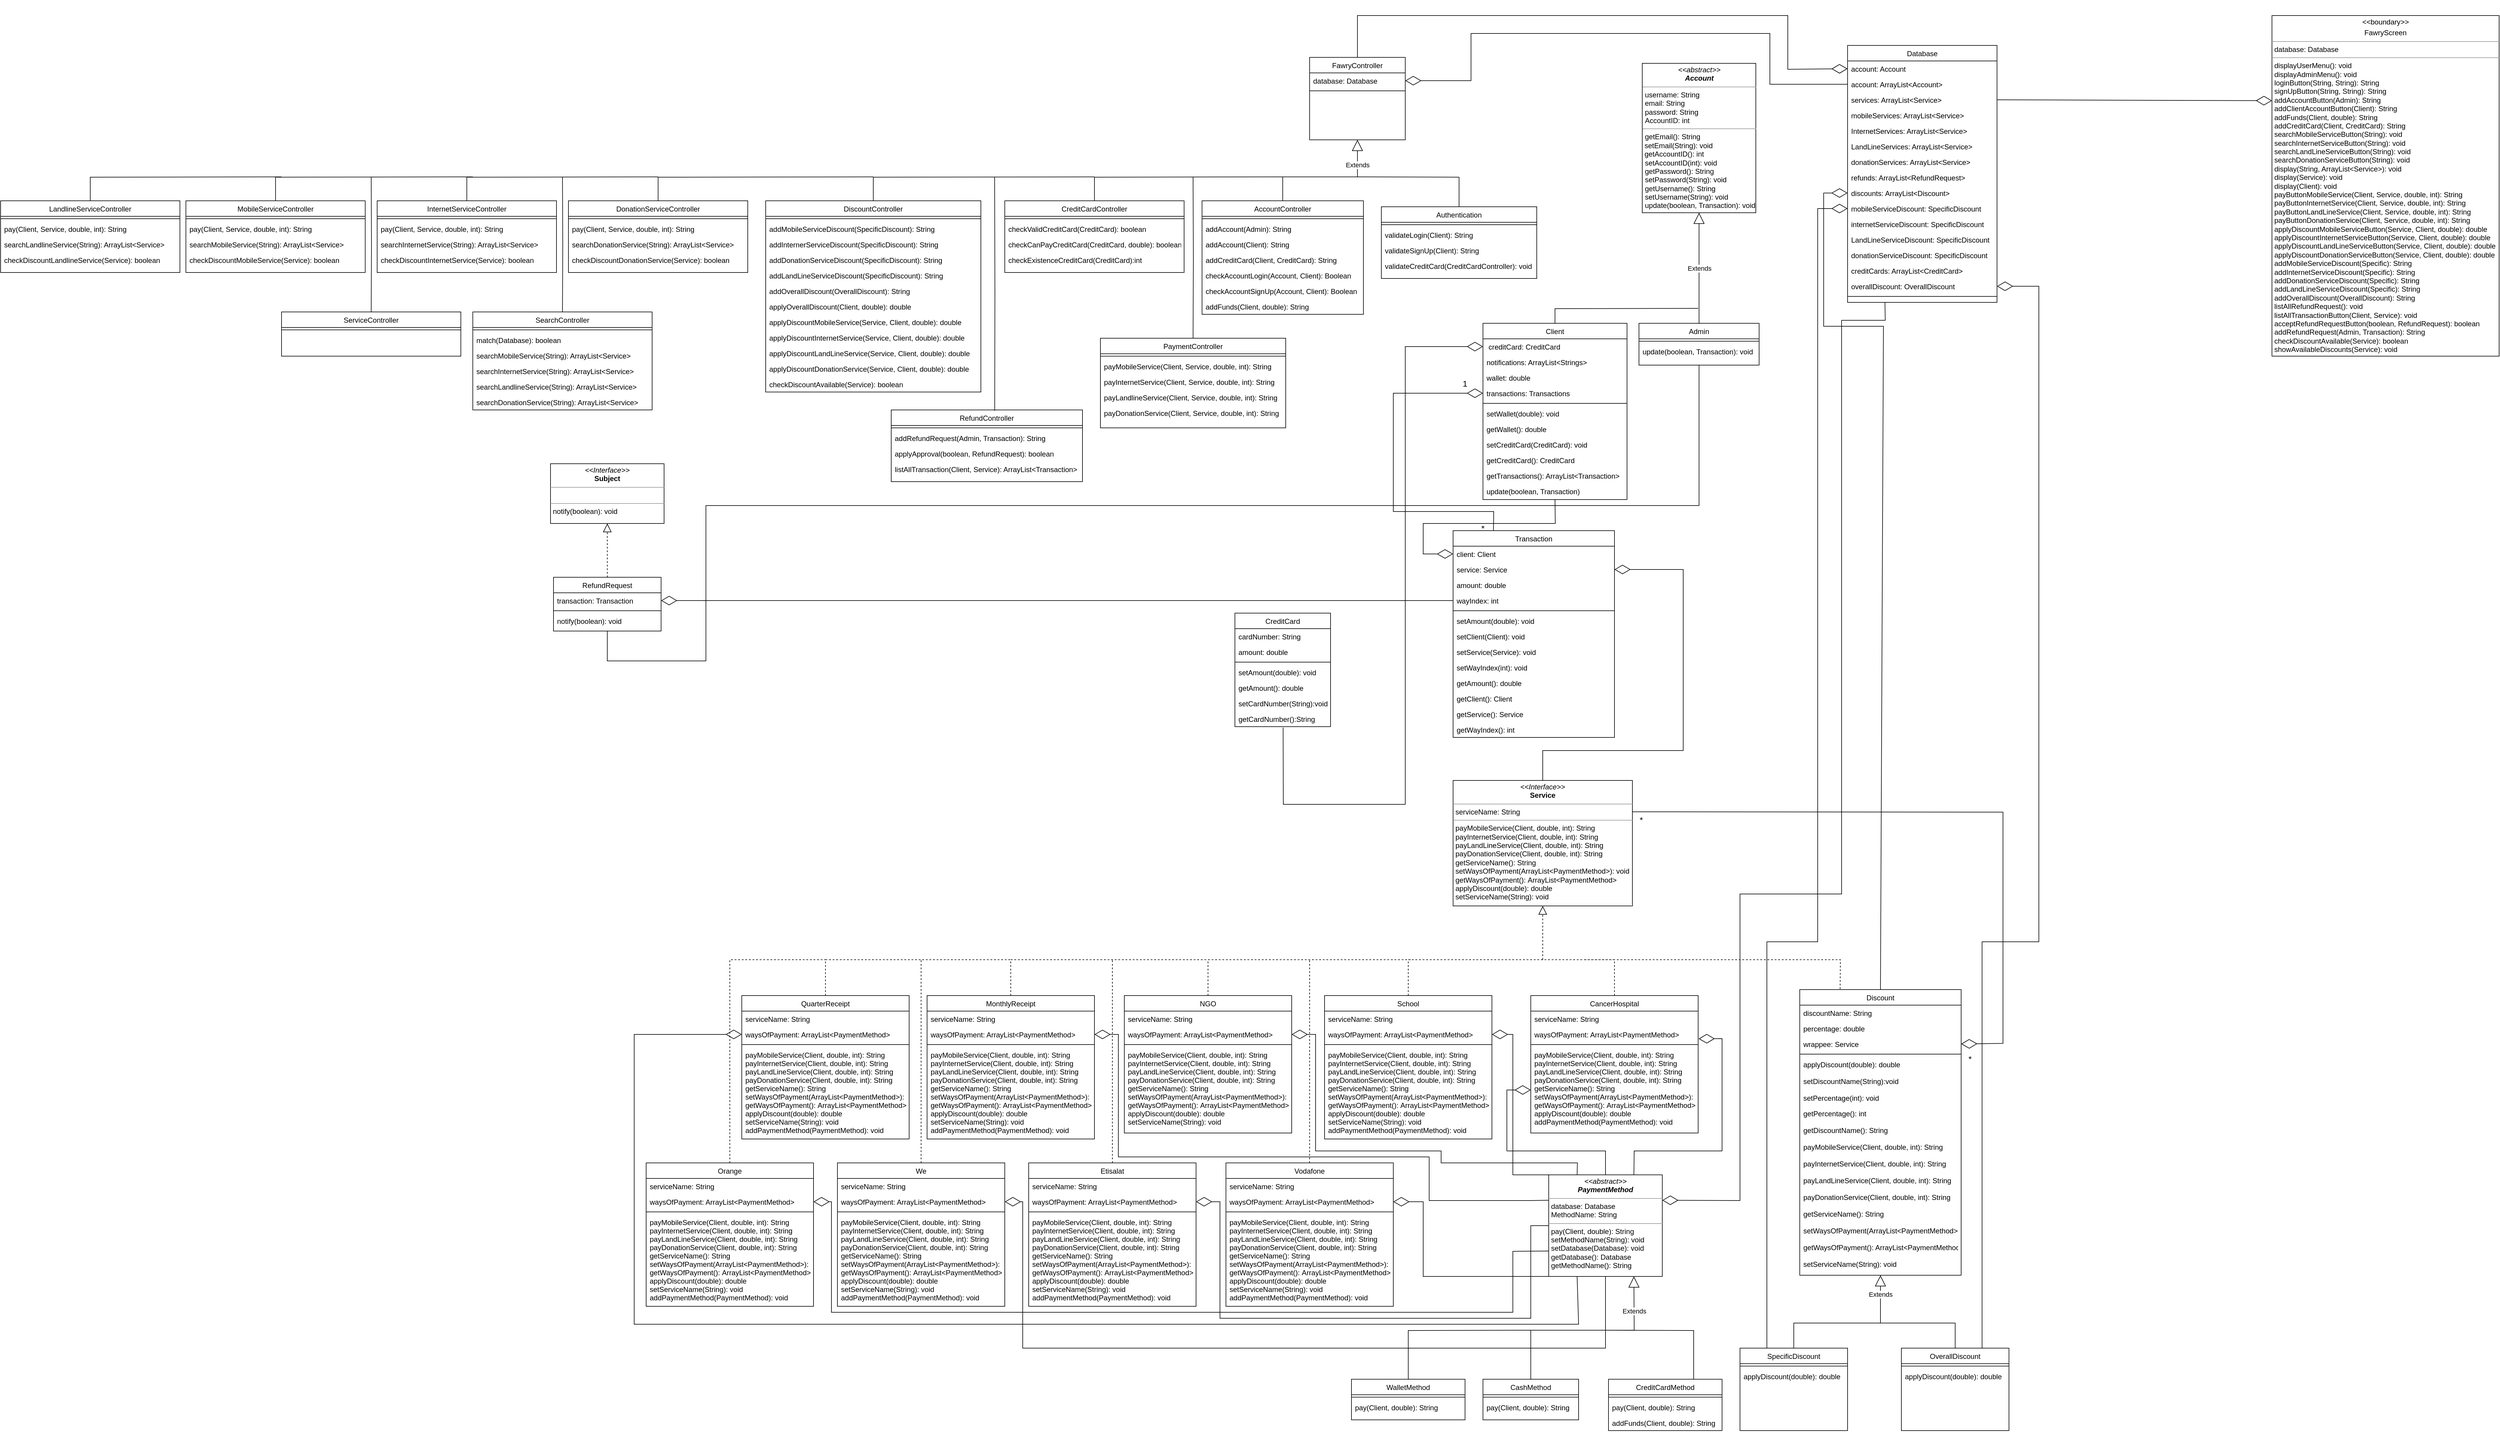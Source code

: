 <mxfile version="20.2.3" type="device"><diagram id="C5RBs43oDa-KdzZeNtuy" name="Page-1"><mxGraphModel dx="3808" dy="910" grid="1" gridSize="10" guides="1" tooltips="1" connect="1" arrows="1" fold="1" page="1" pageScale="1" pageWidth="2339" pageHeight="3300" math="0" shadow="0"><root><mxCell id="WIyWlLk6GJQsqaUBKTNV-0"/><mxCell id="WIyWlLk6GJQsqaUBKTNV-1" parent="WIyWlLk6GJQsqaUBKTNV-0"/><mxCell id="zkfFHV4jXpPFQw0GAbJ--0" value="FawryController" style="swimlane;fontStyle=0;align=center;verticalAlign=top;childLayout=stackLayout;horizontal=1;startSize=26;horizontalStack=0;resizeParent=1;resizeLast=0;collapsible=1;marginBottom=0;rounded=0;shadow=0;strokeWidth=1;" parent="WIyWlLk6GJQsqaUBKTNV-1" vertex="1"><mxGeometry x="220" y="120" width="160" height="138" as="geometry"><mxRectangle x="230" y="140" width="160" height="26" as="alternateBounds"/></mxGeometry></mxCell><mxCell id="zkfFHV4jXpPFQw0GAbJ--1" value="database: Database" style="text;align=left;verticalAlign=top;spacingLeft=4;spacingRight=4;overflow=hidden;rotatable=0;points=[[0,0.5],[1,0.5]];portConstraint=eastwest;" parent="zkfFHV4jXpPFQw0GAbJ--0" vertex="1"><mxGeometry y="26" width="160" height="26" as="geometry"/></mxCell><mxCell id="zkfFHV4jXpPFQw0GAbJ--4" value="" style="line;html=1;strokeWidth=1;align=left;verticalAlign=middle;spacingTop=-1;spacingLeft=3;spacingRight=3;rotatable=0;labelPosition=right;points=[];portConstraint=eastwest;" parent="zkfFHV4jXpPFQw0GAbJ--0" vertex="1"><mxGeometry y="52" width="160" height="8" as="geometry"/></mxCell><mxCell id="zkfFHV4jXpPFQw0GAbJ--6" value="AccountController" style="swimlane;fontStyle=0;align=center;verticalAlign=top;childLayout=stackLayout;horizontal=1;startSize=26;horizontalStack=0;resizeParent=1;resizeLast=0;collapsible=1;marginBottom=0;rounded=0;shadow=0;strokeWidth=1;" parent="WIyWlLk6GJQsqaUBKTNV-1" vertex="1"><mxGeometry x="40" y="360" width="270" height="190" as="geometry"><mxRectangle x="130" y="380" width="160" height="26" as="alternateBounds"/></mxGeometry></mxCell><mxCell id="zkfFHV4jXpPFQw0GAbJ--9" value="" style="line;html=1;strokeWidth=1;align=left;verticalAlign=middle;spacingTop=-1;spacingLeft=3;spacingRight=3;rotatable=0;labelPosition=right;points=[];portConstraint=eastwest;" parent="zkfFHV4jXpPFQw0GAbJ--6" vertex="1"><mxGeometry y="26" width="270" height="8" as="geometry"/></mxCell><mxCell id="zkfFHV4jXpPFQw0GAbJ--11" value="addAccount(Admin): String" style="text;align=left;verticalAlign=top;spacingLeft=4;spacingRight=4;overflow=hidden;rotatable=0;points=[[0,0.5],[1,0.5]];portConstraint=eastwest;" parent="zkfFHV4jXpPFQw0GAbJ--6" vertex="1"><mxGeometry y="34" width="270" height="26" as="geometry"/></mxCell><mxCell id="xrkCW8mG8pKafs1WU5_x-6" value="addAccount(Client): String" style="text;align=left;verticalAlign=top;spacingLeft=4;spacingRight=4;overflow=hidden;rotatable=0;points=[[0,0.5],[1,0.5]];portConstraint=eastwest;" parent="zkfFHV4jXpPFQw0GAbJ--6" vertex="1"><mxGeometry y="60" width="270" height="26" as="geometry"/></mxCell><mxCell id="xrkCW8mG8pKafs1WU5_x-8" value="addCreditCard(Client, CreditCard): String" style="text;align=left;verticalAlign=top;spacingLeft=4;spacingRight=4;overflow=hidden;rotatable=0;points=[[0,0.5],[1,0.5]];portConstraint=eastwest;" parent="zkfFHV4jXpPFQw0GAbJ--6" vertex="1"><mxGeometry y="86" width="270" height="26" as="geometry"/></mxCell><mxCell id="xrkCW8mG8pKafs1WU5_x-10" value="checkAccountLogin(Account, Client): Boolean" style="text;align=left;verticalAlign=top;spacingLeft=4;spacingRight=4;overflow=hidden;rotatable=0;points=[[0,0.5],[1,0.5]];portConstraint=eastwest;" parent="zkfFHV4jXpPFQw0GAbJ--6" vertex="1"><mxGeometry y="112" width="270" height="26" as="geometry"/></mxCell><mxCell id="xrkCW8mG8pKafs1WU5_x-12" value="checkAccountSignUp(Account, Client): Boolean" style="text;align=left;verticalAlign=top;spacingLeft=4;spacingRight=4;overflow=hidden;rotatable=0;points=[[0,0.5],[1,0.5]];portConstraint=eastwest;" parent="zkfFHV4jXpPFQw0GAbJ--6" vertex="1"><mxGeometry y="138" width="270" height="26" as="geometry"/></mxCell><mxCell id="xrkCW8mG8pKafs1WU5_x-11" value="addFunds(Client, double): String" style="text;align=left;verticalAlign=top;spacingLeft=4;spacingRight=4;overflow=hidden;rotatable=0;points=[[0,0.5],[1,0.5]];portConstraint=eastwest;" parent="zkfFHV4jXpPFQw0GAbJ--6" vertex="1"><mxGeometry y="164" width="270" height="26" as="geometry"/></mxCell><mxCell id="xrkCW8mG8pKafs1WU5_x-13" value="Admin" style="swimlane;fontStyle=0;align=center;verticalAlign=top;childLayout=stackLayout;horizontal=1;startSize=26;horizontalStack=0;resizeParent=1;resizeLast=0;collapsible=1;marginBottom=0;rounded=0;shadow=0;strokeWidth=1;" parent="WIyWlLk6GJQsqaUBKTNV-1" vertex="1"><mxGeometry x="771" y="565" width="201" height="70" as="geometry"><mxRectangle x="340" y="380" width="170" height="26" as="alternateBounds"/></mxGeometry></mxCell><mxCell id="xrkCW8mG8pKafs1WU5_x-15" value="" style="line;html=1;strokeWidth=1;align=left;verticalAlign=middle;spacingTop=-1;spacingLeft=3;spacingRight=3;rotatable=0;labelPosition=right;points=[];portConstraint=eastwest;" parent="xrkCW8mG8pKafs1WU5_x-13" vertex="1"><mxGeometry y="26" width="201" height="8" as="geometry"/></mxCell><mxCell id="xrkCW8mG8pKafs1WU5_x-19" value="update(boolean, Transaction): void" style="text;align=left;verticalAlign=top;spacingLeft=4;spacingRight=4;overflow=hidden;rotatable=0;points=[[0,0.5],[1,0.5]];portConstraint=eastwest;" parent="xrkCW8mG8pKafs1WU5_x-13" vertex="1"><mxGeometry y="34" width="201" height="26" as="geometry"/></mxCell><mxCell id="xrkCW8mG8pKafs1WU5_x-16" value="Extends" style="endArrow=block;endSize=16;endFill=0;html=1;rounded=0;exitX=0.5;exitY=0;exitDx=0;exitDy=0;entryX=0.5;entryY=1;entryDx=0;entryDy=0;" parent="WIyWlLk6GJQsqaUBKTNV-1" source="xrkCW8mG8pKafs1WU5_x-13" target="lPEiQpbUpMNYOkoB88Yz-199" edge="1"><mxGeometry width="160" relative="1" as="geometry"><mxPoint x="592" y="370" as="sourcePoint"/><mxPoint x="752" y="370" as="targetPoint"/></mxGeometry></mxCell><mxCell id="xrkCW8mG8pKafs1WU5_x-17" value="Extends" style="endArrow=block;endSize=16;endFill=0;html=1;rounded=0;entryX=0.5;entryY=1;entryDx=0;entryDy=0;exitX=0.5;exitY=0;exitDx=0;exitDy=0;" parent="WIyWlLk6GJQsqaUBKTNV-1" source="zkfFHV4jXpPFQw0GAbJ--6" target="zkfFHV4jXpPFQw0GAbJ--0" edge="1"><mxGeometry x="0.63" width="160" relative="1" as="geometry"><mxPoint x="330" y="390" as="sourcePoint"/><mxPoint x="490" y="390" as="targetPoint"/><Array as="points"><mxPoint x="175" y="320"/><mxPoint x="300" y="320"/></Array><mxPoint as="offset"/></mxGeometry></mxCell><mxCell id="xrkCW8mG8pKafs1WU5_x-24" value="Authentication" style="swimlane;fontStyle=0;align=center;verticalAlign=top;childLayout=stackLayout;horizontal=1;startSize=26;horizontalStack=0;resizeParent=1;resizeLast=0;collapsible=1;marginBottom=0;rounded=0;shadow=0;strokeWidth=1;" parent="WIyWlLk6GJQsqaUBKTNV-1" vertex="1"><mxGeometry x="340" y="370" width="260" height="120" as="geometry"><mxRectangle x="230" y="140" width="160" height="26" as="alternateBounds"/></mxGeometry></mxCell><mxCell id="xrkCW8mG8pKafs1WU5_x-26" value="" style="line;html=1;strokeWidth=1;align=left;verticalAlign=middle;spacingTop=-1;spacingLeft=3;spacingRight=3;rotatable=0;labelPosition=right;points=[];portConstraint=eastwest;" parent="xrkCW8mG8pKafs1WU5_x-24" vertex="1"><mxGeometry y="26" width="260" height="8" as="geometry"/></mxCell><mxCell id="xrkCW8mG8pKafs1WU5_x-31" value="validateLogin(Client): String" style="text;align=left;verticalAlign=top;spacingLeft=4;spacingRight=4;overflow=hidden;rotatable=0;points=[[0,0.5],[1,0.5]];portConstraint=eastwest;" parent="xrkCW8mG8pKafs1WU5_x-24" vertex="1"><mxGeometry y="34" width="260" height="26" as="geometry"/></mxCell><mxCell id="xrkCW8mG8pKafs1WU5_x-33" value="validateSignUp(Client): String" style="text;align=left;verticalAlign=top;spacingLeft=4;spacingRight=4;overflow=hidden;rotatable=0;points=[[0,0.5],[1,0.5]];portConstraint=eastwest;" parent="xrkCW8mG8pKafs1WU5_x-24" vertex="1"><mxGeometry y="60" width="260" height="26" as="geometry"/></mxCell><mxCell id="xrkCW8mG8pKafs1WU5_x-32" value="validateCreditCard(CreditCardController): void" style="text;align=left;verticalAlign=top;spacingLeft=4;spacingRight=4;overflow=hidden;rotatable=0;points=[[0,0.5],[1,0.5]];portConstraint=eastwest;" parent="xrkCW8mG8pKafs1WU5_x-24" vertex="1"><mxGeometry y="86" width="260" height="26" as="geometry"/></mxCell><mxCell id="xrkCW8mG8pKafs1WU5_x-28" value="" style="endArrow=none;html=1;edgeStyle=orthogonalEdgeStyle;rounded=0;entryX=0.5;entryY=0;entryDx=0;entryDy=0;" parent="WIyWlLk6GJQsqaUBKTNV-1" target="xrkCW8mG8pKafs1WU5_x-24" edge="1"><mxGeometry relative="1" as="geometry"><mxPoint x="300" y="320" as="sourcePoint"/><mxPoint x="460" y="320" as="targetPoint"/></mxGeometry></mxCell><mxCell id="xrkCW8mG8pKafs1WU5_x-34" value="&lt;p style=&quot;margin:0px;margin-top:4px;text-align:center;&quot;&gt;&lt;i&gt;&amp;lt;&amp;lt;Interface&amp;gt;&amp;gt;&lt;/i&gt;&lt;br&gt;&lt;b&gt;Service&lt;/b&gt;&lt;/p&gt;&lt;hr size=&quot;1&quot;&gt;&lt;p style=&quot;margin:0px;margin-left:4px;&quot;&gt;serviceName: String&lt;br&gt;&lt;/p&gt;&lt;hr size=&quot;1&quot;&gt;&lt;p style=&quot;margin: 0px 0px 0px 4px;&quot;&gt;payMobileService(Client, double, int): String&lt;/p&gt;&lt;p style=&quot;margin: 0px 0px 0px 4px;&quot;&gt;payInternetService(Client, double, int): String&lt;/p&gt;&lt;div&gt;&lt;p style=&quot;margin: 0px 0px 0px 4px;&quot;&gt;payLandLineService(Client, double, int): String&lt;/p&gt;&lt;/div&gt;&lt;div&gt;&lt;p style=&quot;margin: 0px 0px 0px 4px;&quot;&gt;payDonationService(Client, double, int): String&lt;/p&gt;&lt;p style=&quot;margin: 0px 0px 0px 4px;&quot;&gt;getServiceName(): String&lt;/p&gt;&lt;p style=&quot;margin: 0px 0px 0px 4px;&quot;&gt;setWaysOfPayment(ArrayList&amp;lt;PaymentMethod&amp;gt;): void&lt;/p&gt;&lt;p style=&quot;margin: 0px 0px 0px 4px;&quot;&gt;getWaysOfPayment():&amp;nbsp;&lt;span style=&quot;background-color: initial;&quot;&gt;ArrayList&amp;lt;PaymentMethod&amp;gt;&lt;/span&gt;&lt;/p&gt;&lt;p style=&quot;margin: 0px 0px 0px 4px;&quot;&gt;&lt;span style=&quot;background-color: initial;&quot;&gt;applyDiscount(double): double&lt;/span&gt;&lt;/p&gt;&lt;p style=&quot;margin: 0px 0px 0px 4px;&quot;&gt;&lt;span style=&quot;background-color: initial;&quot;&gt;setServiceName(String): void&lt;/span&gt;&lt;/p&gt;&lt;/div&gt;" style="verticalAlign=top;align=left;overflow=fill;fontSize=12;fontFamily=Helvetica;html=1;" parent="WIyWlLk6GJQsqaUBKTNV-1" vertex="1"><mxGeometry x="460" y="1330" width="300" height="210" as="geometry"/></mxCell><mxCell id="xrkCW8mG8pKafs1WU5_x-36" value="CancerHospital" style="swimlane;fontStyle=0;align=center;verticalAlign=top;childLayout=stackLayout;horizontal=1;startSize=26;horizontalStack=0;resizeParent=1;resizeLast=0;collapsible=1;marginBottom=0;rounded=0;shadow=0;strokeWidth=1;" parent="WIyWlLk6GJQsqaUBKTNV-1" vertex="1"><mxGeometry x="590" y="1690" width="280" height="230" as="geometry"><mxRectangle x="230" y="140" width="160" height="26" as="alternateBounds"/></mxGeometry></mxCell><mxCell id="xrkCW8mG8pKafs1WU5_x-37" value="serviceName: String" style="text;align=left;verticalAlign=top;spacingLeft=4;spacingRight=4;overflow=hidden;rotatable=0;points=[[0,0.5],[1,0.5]];portConstraint=eastwest;" parent="xrkCW8mG8pKafs1WU5_x-36" vertex="1"><mxGeometry y="26" width="280" height="26" as="geometry"/></mxCell><mxCell id="xrkCW8mG8pKafs1WU5_x-39" value="waysOfPayment: ArrayList&lt;PaymentMethod&gt;" style="text;align=left;verticalAlign=top;spacingLeft=4;spacingRight=4;overflow=hidden;rotatable=0;points=[[0,0.5],[1,0.5]];portConstraint=eastwest;" parent="xrkCW8mG8pKafs1WU5_x-36" vertex="1"><mxGeometry y="52" width="280" height="26" as="geometry"/></mxCell><mxCell id="xrkCW8mG8pKafs1WU5_x-38" value="" style="line;html=1;strokeWidth=1;align=left;verticalAlign=middle;spacingTop=-1;spacingLeft=3;spacingRight=3;rotatable=0;labelPosition=right;points=[];portConstraint=eastwest;" parent="xrkCW8mG8pKafs1WU5_x-36" vertex="1"><mxGeometry y="78" width="280" height="8" as="geometry"/></mxCell><mxCell id="xrkCW8mG8pKafs1WU5_x-49" value="payMobileService(Client, double, int): String&#10;payInternetService(Client, double, int): String&#10;payLandLineService(Client, double, int): String&#10;payDonationService(Client, double, int): String&#10;getServiceName(): String&#10;setWaysOfPayment(ArrayList&lt;PaymentMethod&gt;): void&#10;getWaysOfPayment(): ArrayList&lt;PaymentMethod&gt;&#10;applyDiscount(double): double&#10;addPaymentMethod(PaymentMethod): void" style="text;align=left;verticalAlign=top;spacingLeft=4;spacingRight=4;overflow=hidden;rotatable=0;points=[[0,0.5],[1,0.5]];portConstraint=eastwest;" parent="xrkCW8mG8pKafs1WU5_x-36" vertex="1"><mxGeometry y="86" width="280" height="144" as="geometry"/></mxCell><mxCell id="xrkCW8mG8pKafs1WU5_x-46" value="" style="endArrow=diamondThin;endFill=0;endSize=24;html=1;rounded=0;entryX=0;entryY=0.5;entryDx=0;entryDy=0;exitX=0.5;exitY=0;exitDx=0;exitDy=0;" parent="WIyWlLk6GJQsqaUBKTNV-1" source="lPEiQpbUpMNYOkoB88Yz-9" target="xrkCW8mG8pKafs1WU5_x-49" edge="1"><mxGeometry width="160" relative="1" as="geometry"><mxPoint x="850" y="1690" as="sourcePoint"/><mxPoint x="1010" y="1640" as="targetPoint"/><Array as="points"><mxPoint x="715" y="1950"/><mxPoint x="550" y="1950"/><mxPoint x="550" y="1848"/></Array></mxGeometry></mxCell><mxCell id="xrkCW8mG8pKafs1WU5_x-47" value="" style="endArrow=block;dashed=1;endFill=0;endSize=12;html=1;rounded=0;entryX=0.5;entryY=1;entryDx=0;entryDy=0;exitX=0.5;exitY=0;exitDx=0;exitDy=0;" parent="WIyWlLk6GJQsqaUBKTNV-1" source="xrkCW8mG8pKafs1WU5_x-36" target="xrkCW8mG8pKafs1WU5_x-34" edge="1"><mxGeometry width="160" relative="1" as="geometry"><mxPoint x="530" y="1110" as="sourcePoint"/><mxPoint x="690" y="1110" as="targetPoint"/><Array as="points"><mxPoint x="730" y="1630"/><mxPoint x="610" y="1630"/></Array></mxGeometry></mxCell><mxCell id="xrkCW8mG8pKafs1WU5_x-50" value="Database" style="swimlane;fontStyle=0;align=center;verticalAlign=top;childLayout=stackLayout;horizontal=1;startSize=26;horizontalStack=0;resizeParent=1;resizeLast=0;collapsible=1;marginBottom=0;rounded=0;shadow=0;strokeWidth=1;" parent="WIyWlLk6GJQsqaUBKTNV-1" vertex="1"><mxGeometry x="1120" y="100" width="250" height="430" as="geometry"><mxRectangle x="230" y="140" width="160" height="26" as="alternateBounds"/></mxGeometry></mxCell><mxCell id="xrkCW8mG8pKafs1WU5_x-51" value="account: Account" style="text;align=left;verticalAlign=top;spacingLeft=4;spacingRight=4;overflow=hidden;rotatable=0;points=[[0,0.5],[1,0.5]];portConstraint=eastwest;" parent="xrkCW8mG8pKafs1WU5_x-50" vertex="1"><mxGeometry y="26" width="250" height="26" as="geometry"/></mxCell><mxCell id="xrkCW8mG8pKafs1WU5_x-56" value="account: ArrayList&lt;Account&gt;" style="text;align=left;verticalAlign=top;spacingLeft=4;spacingRight=4;overflow=hidden;rotatable=0;points=[[0,0.5],[1,0.5]];portConstraint=eastwest;" parent="xrkCW8mG8pKafs1WU5_x-50" vertex="1"><mxGeometry y="52" width="250" height="26" as="geometry"/></mxCell><mxCell id="xrkCW8mG8pKafs1WU5_x-60" value="services: ArrayList&lt;Service&gt;" style="text;align=left;verticalAlign=top;spacingLeft=4;spacingRight=4;overflow=hidden;rotatable=0;points=[[0,0.5],[1,0.5]];portConstraint=eastwest;" parent="xrkCW8mG8pKafs1WU5_x-50" vertex="1"><mxGeometry y="78" width="250" height="26" as="geometry"/></mxCell><mxCell id="xrkCW8mG8pKafs1WU5_x-57" value="mobileServices: ArrayList&lt;Service&gt;" style="text;align=left;verticalAlign=top;spacingLeft=4;spacingRight=4;overflow=hidden;rotatable=0;points=[[0,0.5],[1,0.5]];portConstraint=eastwest;" parent="xrkCW8mG8pKafs1WU5_x-50" vertex="1"><mxGeometry y="104" width="250" height="26" as="geometry"/></mxCell><mxCell id="xrkCW8mG8pKafs1WU5_x-62" value="InternetServices: ArrayList&lt;Service&gt;" style="text;align=left;verticalAlign=top;spacingLeft=4;spacingRight=4;overflow=hidden;rotatable=0;points=[[0,0.5],[1,0.5]];portConstraint=eastwest;" parent="xrkCW8mG8pKafs1WU5_x-50" vertex="1"><mxGeometry y="130" width="250" height="26" as="geometry"/></mxCell><mxCell id="xrkCW8mG8pKafs1WU5_x-58" value="LandLineServices: ArrayList&lt;Service&gt;" style="text;align=left;verticalAlign=top;spacingLeft=4;spacingRight=4;overflow=hidden;rotatable=0;points=[[0,0.5],[1,0.5]];portConstraint=eastwest;" parent="xrkCW8mG8pKafs1WU5_x-50" vertex="1"><mxGeometry y="156" width="250" height="26" as="geometry"/></mxCell><mxCell id="xrkCW8mG8pKafs1WU5_x-61" value="donationServices: ArrayList&lt;Service&gt;" style="text;align=left;verticalAlign=top;spacingLeft=4;spacingRight=4;overflow=hidden;rotatable=0;points=[[0,0.5],[1,0.5]];portConstraint=eastwest;" parent="xrkCW8mG8pKafs1WU5_x-50" vertex="1"><mxGeometry y="182" width="250" height="26" as="geometry"/></mxCell><mxCell id="xrkCW8mG8pKafs1WU5_x-59" value="refunds: ArrayList&lt;RefundRequest&gt;" style="text;align=left;verticalAlign=top;spacingLeft=4;spacingRight=4;overflow=hidden;rotatable=0;points=[[0,0.5],[1,0.5]];portConstraint=eastwest;" parent="xrkCW8mG8pKafs1WU5_x-50" vertex="1"><mxGeometry y="208" width="250" height="26" as="geometry"/></mxCell><mxCell id="xrkCW8mG8pKafs1WU5_x-64" value="discounts: ArrayList&lt;Discount&gt;" style="text;align=left;verticalAlign=top;spacingLeft=4;spacingRight=4;overflow=hidden;rotatable=0;points=[[0,0.5],[1,0.5]];portConstraint=eastwest;" parent="xrkCW8mG8pKafs1WU5_x-50" vertex="1"><mxGeometry y="234" width="250" height="26" as="geometry"/></mxCell><mxCell id="xrkCW8mG8pKafs1WU5_x-63" value="mobileServiceDiscount: SpecificDiscount" style="text;align=left;verticalAlign=top;spacingLeft=4;spacingRight=4;overflow=hidden;rotatable=0;points=[[0,0.5],[1,0.5]];portConstraint=eastwest;" parent="xrkCW8mG8pKafs1WU5_x-50" vertex="1"><mxGeometry y="260" width="250" height="26" as="geometry"/></mxCell><mxCell id="xrkCW8mG8pKafs1WU5_x-65" value="internetServiceDiscount: SpecificDiscount" style="text;align=left;verticalAlign=top;spacingLeft=4;spacingRight=4;overflow=hidden;rotatable=0;points=[[0,0.5],[1,0.5]];portConstraint=eastwest;" parent="xrkCW8mG8pKafs1WU5_x-50" vertex="1"><mxGeometry y="286" width="250" height="26" as="geometry"/></mxCell><mxCell id="xrkCW8mG8pKafs1WU5_x-66" value="LandLineServiceDiscount: SpecificDiscount" style="text;align=left;verticalAlign=top;spacingLeft=4;spacingRight=4;overflow=hidden;rotatable=0;points=[[0,0.5],[1,0.5]];portConstraint=eastwest;" parent="xrkCW8mG8pKafs1WU5_x-50" vertex="1"><mxGeometry y="312" width="250" height="26" as="geometry"/></mxCell><mxCell id="xrkCW8mG8pKafs1WU5_x-67" value="donationServiceDiscount: SpecificDiscount" style="text;align=left;verticalAlign=top;spacingLeft=4;spacingRight=4;overflow=hidden;rotatable=0;points=[[0,0.5],[1,0.5]];portConstraint=eastwest;" parent="xrkCW8mG8pKafs1WU5_x-50" vertex="1"><mxGeometry y="338" width="250" height="26" as="geometry"/></mxCell><mxCell id="lPEiQpbUpMNYOkoB88Yz-211" value="creditCards: ArrayList&lt;CreditCard&gt;" style="text;align=left;verticalAlign=top;spacingLeft=4;spacingRight=4;overflow=hidden;rotatable=0;points=[[0,0.5],[1,0.5]];portConstraint=eastwest;" vertex="1" parent="xrkCW8mG8pKafs1WU5_x-50"><mxGeometry y="364" width="250" height="26" as="geometry"/></mxCell><mxCell id="xrkCW8mG8pKafs1WU5_x-55" value="overallDiscount: OverallDiscount" style="text;align=left;verticalAlign=top;spacingLeft=4;spacingRight=4;overflow=hidden;rotatable=0;points=[[0,0.5],[1,0.5]];portConstraint=eastwest;" parent="xrkCW8mG8pKafs1WU5_x-50" vertex="1"><mxGeometry y="390" width="250" height="26" as="geometry"/></mxCell><mxCell id="xrkCW8mG8pKafs1WU5_x-52" value="" style="line;html=1;strokeWidth=1;align=left;verticalAlign=middle;spacingTop=-1;spacingLeft=3;spacingRight=3;rotatable=0;labelPosition=right;points=[];portConstraint=eastwest;" parent="xrkCW8mG8pKafs1WU5_x-50" vertex="1"><mxGeometry y="416" width="250" height="8" as="geometry"/></mxCell><mxCell id="xrkCW8mG8pKafs1WU5_x-53" value="" style="endArrow=diamondThin;endFill=0;endSize=24;html=1;rounded=0;entryX=0;entryY=0.5;entryDx=0;entryDy=0;exitX=0.5;exitY=0;exitDx=0;exitDy=0;" parent="WIyWlLk6GJQsqaUBKTNV-1" source="zkfFHV4jXpPFQw0GAbJ--0" target="xrkCW8mG8pKafs1WU5_x-51" edge="1"><mxGeometry width="160" relative="1" as="geometry"><mxPoint x="460" y="50" as="sourcePoint"/><mxPoint x="730" y="270" as="targetPoint"/><Array as="points"><mxPoint x="300" y="50"/><mxPoint x="1020" y="50"/><mxPoint x="1020" y="140"/></Array></mxGeometry></mxCell><mxCell id="xrkCW8mG8pKafs1WU5_x-68" value="Discount" style="swimlane;fontStyle=0;align=center;verticalAlign=top;childLayout=stackLayout;horizontal=1;startSize=26;horizontalStack=0;resizeParent=1;resizeLast=0;collapsible=1;marginBottom=0;rounded=0;shadow=0;strokeWidth=1;" parent="WIyWlLk6GJQsqaUBKTNV-1" vertex="1"><mxGeometry x="1040" y="1680" width="270" height="478" as="geometry"><mxRectangle x="230" y="140" width="160" height="26" as="alternateBounds"/></mxGeometry></mxCell><mxCell id="xrkCW8mG8pKafs1WU5_x-69" value="discountName: String" style="text;align=left;verticalAlign=top;spacingLeft=4;spacingRight=4;overflow=hidden;rotatable=0;points=[[0,0.5],[1,0.5]];portConstraint=eastwest;" parent="xrkCW8mG8pKafs1WU5_x-68" vertex="1"><mxGeometry y="26" width="270" height="26" as="geometry"/></mxCell><mxCell id="xrkCW8mG8pKafs1WU5_x-159" value="percentage: double" style="text;align=left;verticalAlign=top;spacingLeft=4;spacingRight=4;overflow=hidden;rotatable=0;points=[[0,0.5],[1,0.5]];portConstraint=eastwest;" parent="xrkCW8mG8pKafs1WU5_x-68" vertex="1"><mxGeometry y="52" width="270" height="26" as="geometry"/></mxCell><mxCell id="xrkCW8mG8pKafs1WU5_x-160" value="wrappee: Service" style="text;align=left;verticalAlign=top;spacingLeft=4;spacingRight=4;overflow=hidden;rotatable=0;points=[[0,0.5],[1,0.5]];portConstraint=eastwest;" parent="xrkCW8mG8pKafs1WU5_x-68" vertex="1"><mxGeometry y="78" width="270" height="26" as="geometry"/></mxCell><mxCell id="xrkCW8mG8pKafs1WU5_x-70" value="" style="line;html=1;strokeWidth=1;align=left;verticalAlign=middle;spacingTop=-1;spacingLeft=3;spacingRight=3;rotatable=0;labelPosition=right;points=[];portConstraint=eastwest;" parent="xrkCW8mG8pKafs1WU5_x-68" vertex="1"><mxGeometry y="104" width="270" height="8" as="geometry"/></mxCell><mxCell id="xrkCW8mG8pKafs1WU5_x-161" value="applyDiscount(double): double" style="text;align=left;verticalAlign=top;spacingLeft=4;spacingRight=4;overflow=hidden;rotatable=0;points=[[0,0.5],[1,0.5]];portConstraint=eastwest;" parent="xrkCW8mG8pKafs1WU5_x-68" vertex="1"><mxGeometry y="112" width="270" height="28" as="geometry"/></mxCell><mxCell id="xrkCW8mG8pKafs1WU5_x-163" value="setDiscountName(String):void" style="text;align=left;verticalAlign=top;spacingLeft=4;spacingRight=4;overflow=hidden;rotatable=0;points=[[0,0.5],[1,0.5]];portConstraint=eastwest;" parent="xrkCW8mG8pKafs1WU5_x-68" vertex="1"><mxGeometry y="140" width="270" height="28" as="geometry"/></mxCell><mxCell id="xrkCW8mG8pKafs1WU5_x-162" value="setPercentage(int): void" style="text;align=left;verticalAlign=top;spacingLeft=4;spacingRight=4;overflow=hidden;rotatable=0;points=[[0,0.5],[1,0.5]];portConstraint=eastwest;" parent="xrkCW8mG8pKafs1WU5_x-68" vertex="1"><mxGeometry y="168" width="270" height="26" as="geometry"/></mxCell><mxCell id="xrkCW8mG8pKafs1WU5_x-164" value="getPercentage(): int" style="text;align=left;verticalAlign=top;spacingLeft=4;spacingRight=4;overflow=hidden;rotatable=0;points=[[0,0.5],[1,0.5]];portConstraint=eastwest;" parent="xrkCW8mG8pKafs1WU5_x-68" vertex="1"><mxGeometry y="194" width="270" height="28" as="geometry"/></mxCell><mxCell id="xrkCW8mG8pKafs1WU5_x-165" value="getDiscountName(): String" style="text;align=left;verticalAlign=top;spacingLeft=4;spacingRight=4;overflow=hidden;rotatable=0;points=[[0,0.5],[1,0.5]];portConstraint=eastwest;" parent="xrkCW8mG8pKafs1WU5_x-68" vertex="1"><mxGeometry y="222" width="270" height="28" as="geometry"/></mxCell><mxCell id="xrkCW8mG8pKafs1WU5_x-166" value="payMobileService(Client, double, int): String" style="text;align=left;verticalAlign=top;spacingLeft=4;spacingRight=4;overflow=hidden;rotatable=0;points=[[0,0.5],[1,0.5]];portConstraint=eastwest;" parent="xrkCW8mG8pKafs1WU5_x-68" vertex="1"><mxGeometry y="250" width="270" height="28" as="geometry"/></mxCell><mxCell id="xrkCW8mG8pKafs1WU5_x-167" value="payInternetService(Client, double, int): String&#10;&#10;" style="text;align=left;verticalAlign=top;spacingLeft=4;spacingRight=4;overflow=hidden;rotatable=0;points=[[0,0.5],[1,0.5]];portConstraint=eastwest;" parent="xrkCW8mG8pKafs1WU5_x-68" vertex="1"><mxGeometry y="278" width="270" height="28" as="geometry"/></mxCell><mxCell id="xrkCW8mG8pKafs1WU5_x-168" value="payLandLineService(Client, double, int): String&#10;&#10;" style="text;align=left;verticalAlign=top;spacingLeft=4;spacingRight=4;overflow=hidden;rotatable=0;points=[[0,0.5],[1,0.5]];portConstraint=eastwest;" parent="xrkCW8mG8pKafs1WU5_x-68" vertex="1"><mxGeometry y="306" width="270" height="28" as="geometry"/></mxCell><mxCell id="xrkCW8mG8pKafs1WU5_x-169" value="payDonationService(Client, double, int): String&#10;" style="text;align=left;verticalAlign=top;spacingLeft=4;spacingRight=4;overflow=hidden;rotatable=0;points=[[0,0.5],[1,0.5]];portConstraint=eastwest;" parent="xrkCW8mG8pKafs1WU5_x-68" vertex="1"><mxGeometry y="334" width="270" height="28" as="geometry"/></mxCell><mxCell id="xrkCW8mG8pKafs1WU5_x-170" value="getServiceName(): String" style="text;align=left;verticalAlign=top;spacingLeft=4;spacingRight=4;overflow=hidden;rotatable=0;points=[[0,0.5],[1,0.5]];portConstraint=eastwest;" parent="xrkCW8mG8pKafs1WU5_x-68" vertex="1"><mxGeometry y="362" width="270" height="28" as="geometry"/></mxCell><mxCell id="xrkCW8mG8pKafs1WU5_x-171" value="setWaysOfPayment(ArrayList&lt;PaymentMethod&gt;: void" style="text;align=left;verticalAlign=top;spacingLeft=4;spacingRight=4;overflow=hidden;rotatable=0;points=[[0,0.5],[1,0.5]];portConstraint=eastwest;" parent="xrkCW8mG8pKafs1WU5_x-68" vertex="1"><mxGeometry y="390" width="270" height="28" as="geometry"/></mxCell><mxCell id="xrkCW8mG8pKafs1WU5_x-172" value="getWaysOfPayment(): ArrayList&lt;PaymentMethod&gt;" style="text;align=left;verticalAlign=top;spacingLeft=4;spacingRight=4;overflow=hidden;rotatable=0;points=[[0,0.5],[1,0.5]];portConstraint=eastwest;" parent="xrkCW8mG8pKafs1WU5_x-68" vertex="1"><mxGeometry y="418" width="270" height="28" as="geometry"/></mxCell><mxCell id="xrkCW8mG8pKafs1WU5_x-173" value="setServiceName(String): void" style="text;align=left;verticalAlign=top;spacingLeft=4;spacingRight=4;overflow=hidden;rotatable=0;points=[[0,0.5],[1,0.5]];portConstraint=eastwest;" parent="xrkCW8mG8pKafs1WU5_x-68" vertex="1"><mxGeometry y="446" width="270" height="28" as="geometry"/></mxCell><mxCell id="xrkCW8mG8pKafs1WU5_x-73" value="SpecificDiscount" style="swimlane;fontStyle=0;align=center;verticalAlign=top;childLayout=stackLayout;horizontal=1;startSize=26;horizontalStack=0;resizeParent=1;resizeLast=0;collapsible=1;marginBottom=0;rounded=0;shadow=0;strokeWidth=1;" parent="WIyWlLk6GJQsqaUBKTNV-1" vertex="1"><mxGeometry x="940" y="2280" width="180" height="138" as="geometry"><mxRectangle x="230" y="140" width="160" height="26" as="alternateBounds"/></mxGeometry></mxCell><mxCell id="xrkCW8mG8pKafs1WU5_x-75" value="" style="line;html=1;strokeWidth=1;align=left;verticalAlign=middle;spacingTop=-1;spacingLeft=3;spacingRight=3;rotatable=0;labelPosition=right;points=[];portConstraint=eastwest;" parent="xrkCW8mG8pKafs1WU5_x-73" vertex="1"><mxGeometry y="26" width="180" height="8" as="geometry"/></mxCell><mxCell id="lPEiQpbUpMNYOkoB88Yz-185" value="applyDiscount(double): double" style="text;align=left;verticalAlign=top;spacingLeft=4;spacingRight=4;overflow=hidden;rotatable=0;points=[[0,0.5],[1,0.5]];portConstraint=eastwest;" vertex="1" parent="xrkCW8mG8pKafs1WU5_x-73"><mxGeometry y="34" width="180" height="28" as="geometry"/></mxCell><mxCell id="xrkCW8mG8pKafs1WU5_x-76" value="OverallDiscount" style="swimlane;fontStyle=0;align=center;verticalAlign=top;childLayout=stackLayout;horizontal=1;startSize=26;horizontalStack=0;resizeParent=1;resizeLast=0;collapsible=1;marginBottom=0;rounded=0;shadow=0;strokeWidth=1;" parent="WIyWlLk6GJQsqaUBKTNV-1" vertex="1"><mxGeometry x="1210" y="2280" width="180" height="138" as="geometry"><mxRectangle x="230" y="140" width="160" height="26" as="alternateBounds"/></mxGeometry></mxCell><mxCell id="xrkCW8mG8pKafs1WU5_x-78" value="" style="line;html=1;strokeWidth=1;align=left;verticalAlign=middle;spacingTop=-1;spacingLeft=3;spacingRight=3;rotatable=0;labelPosition=right;points=[];portConstraint=eastwest;" parent="xrkCW8mG8pKafs1WU5_x-76" vertex="1"><mxGeometry y="26" width="180" height="8" as="geometry"/></mxCell><mxCell id="lPEiQpbUpMNYOkoB88Yz-120" value="applyDiscount(double): double" style="text;align=left;verticalAlign=top;spacingLeft=4;spacingRight=4;overflow=hidden;rotatable=0;points=[[0,0.5],[1,0.5]];portConstraint=eastwest;" vertex="1" parent="xrkCW8mG8pKafs1WU5_x-76"><mxGeometry y="34" width="180" height="28" as="geometry"/></mxCell><mxCell id="xrkCW8mG8pKafs1WU5_x-79" value="Extends" style="endArrow=block;endSize=16;endFill=0;html=1;rounded=0;entryX=0.5;entryY=1;entryDx=0;entryDy=0;exitX=0.5;exitY=0;exitDx=0;exitDy=0;" parent="WIyWlLk6GJQsqaUBKTNV-1" source="xrkCW8mG8pKafs1WU5_x-76" target="xrkCW8mG8pKafs1WU5_x-68" edge="1"><mxGeometry x="0.746" width="160" relative="1" as="geometry"><mxPoint x="880" y="1878" as="sourcePoint"/><mxPoint x="1040" y="1878" as="targetPoint"/><Array as="points"><mxPoint x="1300" y="2238"/><mxPoint x="1175" y="2238"/></Array><mxPoint as="offset"/></mxGeometry></mxCell><mxCell id="xrkCW8mG8pKafs1WU5_x-80" value="" style="endArrow=none;html=1;edgeStyle=orthogonalEdgeStyle;rounded=0;entryX=0.5;entryY=0;entryDx=0;entryDy=0;" parent="WIyWlLk6GJQsqaUBKTNV-1" target="xrkCW8mG8pKafs1WU5_x-73" edge="1"><mxGeometry relative="1" as="geometry"><mxPoint x="1180" y="2238" as="sourcePoint"/><mxPoint x="1090" y="1898" as="targetPoint"/><Array as="points"><mxPoint x="1160" y="2238"/><mxPoint x="1040" y="2238"/></Array></mxGeometry></mxCell><mxCell id="xrkCW8mG8pKafs1WU5_x-88" value="" style="endArrow=diamondThin;endFill=0;endSize=24;html=1;rounded=0;entryX=0;entryY=0.5;entryDx=0;entryDy=0;exitX=0.5;exitY=0;exitDx=0;exitDy=0;" parent="WIyWlLk6GJQsqaUBKTNV-1" source="xrkCW8mG8pKafs1WU5_x-68" target="xrkCW8mG8pKafs1WU5_x-64" edge="1"><mxGeometry width="160" relative="1" as="geometry"><mxPoint x="1080" y="580" as="sourcePoint"/><mxPoint x="1130" y="340" as="targetPoint"/><Array as="points"><mxPoint x="1180" y="570"/><mxPoint x="1080" y="570"/><mxPoint x="1080" y="347"/></Array></mxGeometry></mxCell><mxCell id="xrkCW8mG8pKafs1WU5_x-89" value="" style="endArrow=diamondThin;endFill=0;endSize=24;html=1;rounded=0;entryX=0;entryY=0.5;entryDx=0;entryDy=0;exitX=0.25;exitY=0;exitDx=0;exitDy=0;" parent="WIyWlLk6GJQsqaUBKTNV-1" source="xrkCW8mG8pKafs1WU5_x-73" target="xrkCW8mG8pKafs1WU5_x-63" edge="1"><mxGeometry width="160" relative="1" as="geometry"><mxPoint x="1070" y="950" as="sourcePoint"/><mxPoint x="1130" y="357" as="targetPoint"/><Array as="points"><mxPoint x="985" y="1600"/><mxPoint x="1070" y="1600"/><mxPoint x="1070" y="1500"/><mxPoint x="1070" y="1280"/><mxPoint x="1070" y="980"/><mxPoint x="1070" y="850"/><mxPoint x="1070" y="730"/><mxPoint x="1070" y="560"/><mxPoint x="1070" y="373"/></Array></mxGeometry></mxCell><mxCell id="xrkCW8mG8pKafs1WU5_x-90" value="" style="endArrow=diamondThin;endFill=0;endSize=24;html=1;rounded=0;entryX=1;entryY=0.5;entryDx=0;entryDy=0;exitX=0.75;exitY=0;exitDx=0;exitDy=0;" parent="WIyWlLk6GJQsqaUBKTNV-1" source="xrkCW8mG8pKafs1WU5_x-76" target="xrkCW8mG8pKafs1WU5_x-55" edge="1"><mxGeometry width="160" relative="1" as="geometry"><mxPoint x="1520" y="740" as="sourcePoint"/><mxPoint x="1400" y="570" as="targetPoint"/><Array as="points"><mxPoint x="1345" y="1600"/><mxPoint x="1440" y="1600"/><mxPoint x="1440" y="503"/></Array></mxGeometry></mxCell><mxCell id="xrkCW8mG8pKafs1WU5_x-100" value="Client" style="swimlane;fontStyle=0;align=center;verticalAlign=top;childLayout=stackLayout;horizontal=1;startSize=26;horizontalStack=0;resizeParent=1;resizeLast=0;collapsible=1;marginBottom=0;rounded=0;shadow=0;strokeWidth=1;" parent="WIyWlLk6GJQsqaUBKTNV-1" vertex="1"><mxGeometry x="510" y="565" width="241" height="295" as="geometry"><mxRectangle x="340" y="380" width="170" height="26" as="alternateBounds"/></mxGeometry></mxCell><mxCell id="xrkCW8mG8pKafs1WU5_x-106" value=" creditCard: CreditCard" style="text;align=left;verticalAlign=top;spacingLeft=4;spacingRight=4;overflow=hidden;rotatable=0;points=[[0,0.5],[1,0.5]];portConstraint=eastwest;" parent="xrkCW8mG8pKafs1WU5_x-100" vertex="1"><mxGeometry y="26" width="241" height="26" as="geometry"/></mxCell><mxCell id="xrkCW8mG8pKafs1WU5_x-107" value="notifications: ArrayList&lt;Strings&gt;" style="text;align=left;verticalAlign=top;spacingLeft=4;spacingRight=4;overflow=hidden;rotatable=0;points=[[0,0.5],[1,0.5]];portConstraint=eastwest;" parent="xrkCW8mG8pKafs1WU5_x-100" vertex="1"><mxGeometry y="52" width="241" height="26" as="geometry"/></mxCell><mxCell id="xrkCW8mG8pKafs1WU5_x-108" value="wallet: double" style="text;align=left;verticalAlign=top;spacingLeft=4;spacingRight=4;overflow=hidden;rotatable=0;points=[[0,0.5],[1,0.5]];portConstraint=eastwest;" parent="xrkCW8mG8pKafs1WU5_x-100" vertex="1"><mxGeometry y="78" width="241" height="26" as="geometry"/></mxCell><mxCell id="xrkCW8mG8pKafs1WU5_x-109" value="transactions: Transactions" style="text;align=left;verticalAlign=top;spacingLeft=4;spacingRight=4;overflow=hidden;rotatable=0;points=[[0,0.5],[1,0.5]];portConstraint=eastwest;" parent="xrkCW8mG8pKafs1WU5_x-100" vertex="1"><mxGeometry y="104" width="241" height="26" as="geometry"/></mxCell><mxCell id="xrkCW8mG8pKafs1WU5_x-101" value="" style="line;html=1;strokeWidth=1;align=left;verticalAlign=middle;spacingTop=-1;spacingLeft=3;spacingRight=3;rotatable=0;labelPosition=right;points=[];portConstraint=eastwest;" parent="xrkCW8mG8pKafs1WU5_x-100" vertex="1"><mxGeometry y="130" width="241" height="8" as="geometry"/></mxCell><mxCell id="xrkCW8mG8pKafs1WU5_x-102" value="setWallet(double): void" style="text;align=left;verticalAlign=top;spacingLeft=4;spacingRight=4;overflow=hidden;rotatable=0;points=[[0,0.5],[1,0.5]];portConstraint=eastwest;" parent="xrkCW8mG8pKafs1WU5_x-100" vertex="1"><mxGeometry y="138" width="241" height="26" as="geometry"/></mxCell><mxCell id="xrkCW8mG8pKafs1WU5_x-111" value="getWallet(): double" style="text;align=left;verticalAlign=top;spacingLeft=4;spacingRight=4;overflow=hidden;rotatable=0;points=[[0,0.5],[1,0.5]];portConstraint=eastwest;" parent="xrkCW8mG8pKafs1WU5_x-100" vertex="1"><mxGeometry y="164" width="241" height="26" as="geometry"/></mxCell><mxCell id="xrkCW8mG8pKafs1WU5_x-114" value="setCreditCard(CreditCard): void" style="text;align=left;verticalAlign=top;spacingLeft=4;spacingRight=4;overflow=hidden;rotatable=0;points=[[0,0.5],[1,0.5]];portConstraint=eastwest;" parent="xrkCW8mG8pKafs1WU5_x-100" vertex="1"><mxGeometry y="190" width="241" height="26" as="geometry"/></mxCell><mxCell id="xrkCW8mG8pKafs1WU5_x-113" value="getCreditCard(): CreditCard" style="text;align=left;verticalAlign=top;spacingLeft=4;spacingRight=4;overflow=hidden;rotatable=0;points=[[0,0.5],[1,0.5]];portConstraint=eastwest;" parent="xrkCW8mG8pKafs1WU5_x-100" vertex="1"><mxGeometry y="216" width="241" height="26" as="geometry"/></mxCell><mxCell id="xrkCW8mG8pKafs1WU5_x-112" value="getTransactions(): ArrayList&lt;Transaction&gt;" style="text;align=left;verticalAlign=top;spacingLeft=4;spacingRight=4;overflow=hidden;rotatable=0;points=[[0,0.5],[1,0.5]];portConstraint=eastwest;" parent="xrkCW8mG8pKafs1WU5_x-100" vertex="1"><mxGeometry y="242" width="241" height="26" as="geometry"/></mxCell><mxCell id="xrkCW8mG8pKafs1WU5_x-110" value="update(boolean, Transaction)" style="text;align=left;verticalAlign=top;spacingLeft=4;spacingRight=4;overflow=hidden;rotatable=0;points=[[0,0.5],[1,0.5]];portConstraint=eastwest;" parent="xrkCW8mG8pKafs1WU5_x-100" vertex="1"><mxGeometry y="268" width="241" height="26" as="geometry"/></mxCell><mxCell id="xrkCW8mG8pKafs1WU5_x-103" value="" style="endArrow=none;html=1;edgeStyle=orthogonalEdgeStyle;rounded=0;entryX=0.5;entryY=0;entryDx=0;entryDy=0;" parent="WIyWlLk6GJQsqaUBKTNV-1" target="xrkCW8mG8pKafs1WU5_x-100" edge="1"><mxGeometry relative="1" as="geometry"><mxPoint x="870" y="540" as="sourcePoint"/><mxPoint x="740" y="530" as="targetPoint"/></mxGeometry></mxCell><mxCell id="xrkCW8mG8pKafs1WU5_x-115" value="Transaction" style="swimlane;fontStyle=0;align=center;verticalAlign=top;childLayout=stackLayout;horizontal=1;startSize=26;horizontalStack=0;resizeParent=1;resizeLast=0;collapsible=1;marginBottom=0;rounded=0;shadow=0;strokeWidth=1;" parent="WIyWlLk6GJQsqaUBKTNV-1" vertex="1"><mxGeometry x="460" y="912" width="270" height="346" as="geometry"><mxRectangle x="130" y="380" width="160" height="26" as="alternateBounds"/></mxGeometry></mxCell><mxCell id="xrkCW8mG8pKafs1WU5_x-123" value="client: Client" style="text;align=left;verticalAlign=top;spacingLeft=4;spacingRight=4;overflow=hidden;rotatable=0;points=[[0,0.5],[1,0.5]];portConstraint=eastwest;" parent="xrkCW8mG8pKafs1WU5_x-115" vertex="1"><mxGeometry y="26" width="270" height="26" as="geometry"/></mxCell><mxCell id="xrkCW8mG8pKafs1WU5_x-125" value="service: Service" style="text;align=left;verticalAlign=top;spacingLeft=4;spacingRight=4;overflow=hidden;rotatable=0;points=[[0,0.5],[1,0.5]];portConstraint=eastwest;" parent="xrkCW8mG8pKafs1WU5_x-115" vertex="1"><mxGeometry y="52" width="270" height="26" as="geometry"/></mxCell><mxCell id="xrkCW8mG8pKafs1WU5_x-124" value="amount: double" style="text;align=left;verticalAlign=top;spacingLeft=4;spacingRight=4;overflow=hidden;rotatable=0;points=[[0,0.5],[1,0.5]];portConstraint=eastwest;" parent="xrkCW8mG8pKafs1WU5_x-115" vertex="1"><mxGeometry y="78" width="270" height="26" as="geometry"/></mxCell><mxCell id="xrkCW8mG8pKafs1WU5_x-126" value="wayIndex: int" style="text;align=left;verticalAlign=top;spacingLeft=4;spacingRight=4;overflow=hidden;rotatable=0;points=[[0,0.5],[1,0.5]];portConstraint=eastwest;" parent="xrkCW8mG8pKafs1WU5_x-115" vertex="1"><mxGeometry y="104" width="270" height="26" as="geometry"/></mxCell><mxCell id="xrkCW8mG8pKafs1WU5_x-116" value="" style="line;html=1;strokeWidth=1;align=left;verticalAlign=middle;spacingTop=-1;spacingLeft=3;spacingRight=3;rotatable=0;labelPosition=right;points=[];portConstraint=eastwest;" parent="xrkCW8mG8pKafs1WU5_x-115" vertex="1"><mxGeometry y="130" width="270" height="8" as="geometry"/></mxCell><mxCell id="xrkCW8mG8pKafs1WU5_x-117" value="setAmount(double): void" style="text;align=left;verticalAlign=top;spacingLeft=4;spacingRight=4;overflow=hidden;rotatable=0;points=[[0,0.5],[1,0.5]];portConstraint=eastwest;" parent="xrkCW8mG8pKafs1WU5_x-115" vertex="1"><mxGeometry y="138" width="270" height="26" as="geometry"/></mxCell><mxCell id="xrkCW8mG8pKafs1WU5_x-118" value="setClient(Client): void" style="text;align=left;verticalAlign=top;spacingLeft=4;spacingRight=4;overflow=hidden;rotatable=0;points=[[0,0.5],[1,0.5]];portConstraint=eastwest;" parent="xrkCW8mG8pKafs1WU5_x-115" vertex="1"><mxGeometry y="164" width="270" height="26" as="geometry"/></mxCell><mxCell id="xrkCW8mG8pKafs1WU5_x-119" value="setService(Service): void" style="text;align=left;verticalAlign=top;spacingLeft=4;spacingRight=4;overflow=hidden;rotatable=0;points=[[0,0.5],[1,0.5]];portConstraint=eastwest;" parent="xrkCW8mG8pKafs1WU5_x-115" vertex="1"><mxGeometry y="190" width="270" height="26" as="geometry"/></mxCell><mxCell id="xrkCW8mG8pKafs1WU5_x-120" value="setWayIndex(int): void" style="text;align=left;verticalAlign=top;spacingLeft=4;spacingRight=4;overflow=hidden;rotatable=0;points=[[0,0.5],[1,0.5]];portConstraint=eastwest;" parent="xrkCW8mG8pKafs1WU5_x-115" vertex="1"><mxGeometry y="216" width="270" height="26" as="geometry"/></mxCell><mxCell id="xrkCW8mG8pKafs1WU5_x-121" value="getAmount(): double" style="text;align=left;verticalAlign=top;spacingLeft=4;spacingRight=4;overflow=hidden;rotatable=0;points=[[0,0.5],[1,0.5]];portConstraint=eastwest;" parent="xrkCW8mG8pKafs1WU5_x-115" vertex="1"><mxGeometry y="242" width="270" height="26" as="geometry"/></mxCell><mxCell id="xrkCW8mG8pKafs1WU5_x-128" value="getClient(): Client" style="text;align=left;verticalAlign=top;spacingLeft=4;spacingRight=4;overflow=hidden;rotatable=0;points=[[0,0.5],[1,0.5]];portConstraint=eastwest;" parent="xrkCW8mG8pKafs1WU5_x-115" vertex="1"><mxGeometry y="268" width="270" height="26" as="geometry"/></mxCell><mxCell id="xrkCW8mG8pKafs1WU5_x-127" value="getService(): Service" style="text;align=left;verticalAlign=top;spacingLeft=4;spacingRight=4;overflow=hidden;rotatable=0;points=[[0,0.5],[1,0.5]];portConstraint=eastwest;" parent="xrkCW8mG8pKafs1WU5_x-115" vertex="1"><mxGeometry y="294" width="270" height="26" as="geometry"/></mxCell><mxCell id="xrkCW8mG8pKafs1WU5_x-122" value="getWayIndex(): int" style="text;align=left;verticalAlign=top;spacingLeft=4;spacingRight=4;overflow=hidden;rotatable=0;points=[[0,0.5],[1,0.5]];portConstraint=eastwest;" parent="xrkCW8mG8pKafs1WU5_x-115" vertex="1"><mxGeometry y="320" width="270" height="26" as="geometry"/></mxCell><mxCell id="xrkCW8mG8pKafs1WU5_x-129" value="" style="endArrow=diamondThin;endFill=0;endSize=24;html=1;rounded=0;entryX=0;entryY=0.5;entryDx=0;entryDy=0;exitX=0.25;exitY=0;exitDx=0;exitDy=0;" parent="WIyWlLk6GJQsqaUBKTNV-1" source="xrkCW8mG8pKafs1WU5_x-115" target="xrkCW8mG8pKafs1WU5_x-109" edge="1"><mxGeometry width="160" relative="1" as="geometry"><mxPoint x="260" y="680" as="sourcePoint"/><mxPoint x="420" y="680" as="targetPoint"/><Array as="points"><mxPoint x="528" y="880"/><mxPoint x="360" y="880"/><mxPoint x="360" y="860"/><mxPoint x="360" y="682"/></Array></mxGeometry></mxCell><mxCell id="xrkCW8mG8pKafs1WU5_x-130" value="CreditCard" style="swimlane;fontStyle=0;align=center;verticalAlign=top;childLayout=stackLayout;horizontal=1;startSize=26;horizontalStack=0;resizeParent=1;resizeLast=0;collapsible=1;marginBottom=0;rounded=0;shadow=0;strokeWidth=1;" parent="WIyWlLk6GJQsqaUBKTNV-1" vertex="1"><mxGeometry x="95" y="1050" width="160" height="190" as="geometry"><mxRectangle x="230" y="140" width="160" height="26" as="alternateBounds"/></mxGeometry></mxCell><mxCell id="xrkCW8mG8pKafs1WU5_x-131" value="cardNumber: String" style="text;align=left;verticalAlign=top;spacingLeft=4;spacingRight=4;overflow=hidden;rotatable=0;points=[[0,0.5],[1,0.5]];portConstraint=eastwest;" parent="xrkCW8mG8pKafs1WU5_x-130" vertex="1"><mxGeometry y="26" width="160" height="26" as="geometry"/></mxCell><mxCell id="xrkCW8mG8pKafs1WU5_x-133" value="amount: double" style="text;align=left;verticalAlign=top;spacingLeft=4;spacingRight=4;overflow=hidden;rotatable=0;points=[[0,0.5],[1,0.5]];portConstraint=eastwest;" parent="xrkCW8mG8pKafs1WU5_x-130" vertex="1"><mxGeometry y="52" width="160" height="26" as="geometry"/></mxCell><mxCell id="xrkCW8mG8pKafs1WU5_x-132" value="" style="line;html=1;strokeWidth=1;align=left;verticalAlign=middle;spacingTop=-1;spacingLeft=3;spacingRight=3;rotatable=0;labelPosition=right;points=[];portConstraint=eastwest;" parent="xrkCW8mG8pKafs1WU5_x-130" vertex="1"><mxGeometry y="78" width="160" height="8" as="geometry"/></mxCell><mxCell id="xrkCW8mG8pKafs1WU5_x-136" value="setAmount(double): void" style="text;align=left;verticalAlign=top;spacingLeft=4;spacingRight=4;overflow=hidden;rotatable=0;points=[[0,0.5],[1,0.5]];portConstraint=eastwest;" parent="xrkCW8mG8pKafs1WU5_x-130" vertex="1"><mxGeometry y="86" width="160" height="26" as="geometry"/></mxCell><mxCell id="xrkCW8mG8pKafs1WU5_x-137" value="getAmount(): double" style="text;align=left;verticalAlign=top;spacingLeft=4;spacingRight=4;overflow=hidden;rotatable=0;points=[[0,0.5],[1,0.5]];portConstraint=eastwest;" parent="xrkCW8mG8pKafs1WU5_x-130" vertex="1"><mxGeometry y="112" width="160" height="26" as="geometry"/></mxCell><mxCell id="xrkCW8mG8pKafs1WU5_x-134" value="setCardNumber(String):void" style="text;align=left;verticalAlign=top;spacingLeft=4;spacingRight=4;overflow=hidden;rotatable=0;points=[[0,0.5],[1,0.5]];portConstraint=eastwest;" parent="xrkCW8mG8pKafs1WU5_x-130" vertex="1"><mxGeometry y="138" width="160" height="26" as="geometry"/></mxCell><mxCell id="xrkCW8mG8pKafs1WU5_x-135" value="getCardNumber():String" style="text;align=left;verticalAlign=top;spacingLeft=4;spacingRight=4;overflow=hidden;rotatable=0;points=[[0,0.5],[1,0.5]];portConstraint=eastwest;" parent="xrkCW8mG8pKafs1WU5_x-130" vertex="1"><mxGeometry y="164" width="160" height="26" as="geometry"/></mxCell><mxCell id="xrkCW8mG8pKafs1WU5_x-138" value="" style="endArrow=diamondThin;endFill=0;endSize=24;html=1;rounded=0;entryX=0;entryY=0.5;entryDx=0;entryDy=0;exitX=0.504;exitY=1.063;exitDx=0;exitDy=0;exitPerimeter=0;" parent="WIyWlLk6GJQsqaUBKTNV-1" source="xrkCW8mG8pKafs1WU5_x-135" target="xrkCW8mG8pKafs1WU5_x-106" edge="1"><mxGeometry width="160" relative="1" as="geometry"><mxPoint x="1740" y="1180" as="sourcePoint"/><mxPoint x="510" y="610" as="targetPoint"/><Array as="points"><mxPoint x="176" y="1370"/><mxPoint x="380" y="1370"/><mxPoint x="380" y="604"/></Array></mxGeometry></mxCell><mxCell id="xrkCW8mG8pKafs1WU5_x-139" value="" style="endArrow=diamondThin;endFill=0;endSize=24;html=1;rounded=0;entryX=0;entryY=0.5;entryDx=0;entryDy=0;exitX=0.5;exitY=1;exitDx=0;exitDy=0;" parent="WIyWlLk6GJQsqaUBKTNV-1" source="xrkCW8mG8pKafs1WU5_x-100" target="xrkCW8mG8pKafs1WU5_x-123" edge="1"><mxGeometry width="160" relative="1" as="geometry"><mxPoint x="170" y="1030" as="sourcePoint"/><mxPoint x="330" y="1030" as="targetPoint"/><Array as="points"><mxPoint x="631" y="900"/><mxPoint x="410" y="900"/><mxPoint x="410" y="951"/></Array></mxGeometry></mxCell><mxCell id="xrkCW8mG8pKafs1WU5_x-140" value="" style="endArrow=diamondThin;endFill=0;endSize=24;html=1;rounded=0;entryX=1;entryY=0.5;entryDx=0;entryDy=0;exitX=0.5;exitY=0;exitDx=0;exitDy=0;" parent="WIyWlLk6GJQsqaUBKTNV-1" source="xrkCW8mG8pKafs1WU5_x-34" target="xrkCW8mG8pKafs1WU5_x-125" edge="1"><mxGeometry width="160" relative="1" as="geometry"><mxPoint x="250" y="1000" as="sourcePoint"/><mxPoint x="410" y="1000" as="targetPoint"/><Array as="points"><mxPoint x="610" y="1280"/><mxPoint x="845" y="1280"/><mxPoint x="845" y="977"/></Array></mxGeometry></mxCell><mxCell id="xrkCW8mG8pKafs1WU5_x-141" value="CreditCardController" style="swimlane;fontStyle=0;align=center;verticalAlign=top;childLayout=stackLayout;horizontal=1;startSize=26;horizontalStack=0;resizeParent=1;resizeLast=0;collapsible=1;marginBottom=0;rounded=0;shadow=0;strokeWidth=1;" parent="WIyWlLk6GJQsqaUBKTNV-1" vertex="1"><mxGeometry x="-290" y="360" width="300" height="120" as="geometry"><mxRectangle x="130" y="380" width="160" height="26" as="alternateBounds"/></mxGeometry></mxCell><mxCell id="xrkCW8mG8pKafs1WU5_x-142" value="" style="line;html=1;strokeWidth=1;align=left;verticalAlign=middle;spacingTop=-1;spacingLeft=3;spacingRight=3;rotatable=0;labelPosition=right;points=[];portConstraint=eastwest;" parent="xrkCW8mG8pKafs1WU5_x-141" vertex="1"><mxGeometry y="26" width="300" height="8" as="geometry"/></mxCell><mxCell id="xrkCW8mG8pKafs1WU5_x-143" value="checkValidCreditCard(CreditCard): boolean" style="text;align=left;verticalAlign=top;spacingLeft=4;spacingRight=4;overflow=hidden;rotatable=0;points=[[0,0.5],[1,0.5]];portConstraint=eastwest;" parent="xrkCW8mG8pKafs1WU5_x-141" vertex="1"><mxGeometry y="34" width="300" height="26" as="geometry"/></mxCell><mxCell id="xrkCW8mG8pKafs1WU5_x-144" value="checkCanPayCreditCard(CreditCard, double): boolean" style="text;align=left;verticalAlign=top;spacingLeft=4;spacingRight=4;overflow=hidden;rotatable=0;points=[[0,0.5],[1,0.5]];portConstraint=eastwest;" parent="xrkCW8mG8pKafs1WU5_x-141" vertex="1"><mxGeometry y="60" width="300" height="26" as="geometry"/></mxCell><mxCell id="xrkCW8mG8pKafs1WU5_x-145" value="checkExistenceCreditCard(CreditCard):int" style="text;align=left;verticalAlign=top;spacingLeft=4;spacingRight=4;overflow=hidden;rotatable=0;points=[[0,0.5],[1,0.5]];portConstraint=eastwest;" parent="xrkCW8mG8pKafs1WU5_x-141" vertex="1"><mxGeometry y="86" width="300" height="26" as="geometry"/></mxCell><mxCell id="xrkCW8mG8pKafs1WU5_x-149" value="" style="endArrow=none;html=1;edgeStyle=orthogonalEdgeStyle;rounded=0;entryX=0.5;entryY=0;entryDx=0;entryDy=0;" parent="WIyWlLk6GJQsqaUBKTNV-1" target="xrkCW8mG8pKafs1WU5_x-141" edge="1"><mxGeometry relative="1" as="geometry"><mxPoint x="180" y="320" as="sourcePoint"/><mxPoint x="10" y="600" as="targetPoint"/></mxGeometry></mxCell><mxCell id="lPEiQpbUpMNYOkoB88Yz-0" value="CashMethod" style="swimlane;fontStyle=0;align=center;verticalAlign=top;childLayout=stackLayout;horizontal=1;startSize=26;horizontalStack=0;resizeParent=1;resizeLast=0;collapsible=1;marginBottom=0;rounded=0;shadow=0;strokeWidth=1;" vertex="1" parent="WIyWlLk6GJQsqaUBKTNV-1"><mxGeometry x="510" y="2332" width="160" height="68" as="geometry"><mxRectangle x="230" y="140" width="160" height="26" as="alternateBounds"/></mxGeometry></mxCell><mxCell id="lPEiQpbUpMNYOkoB88Yz-1" value="" style="line;html=1;strokeWidth=1;align=left;verticalAlign=middle;spacingTop=-1;spacingLeft=3;spacingRight=3;rotatable=0;labelPosition=right;points=[];portConstraint=eastwest;" vertex="1" parent="lPEiQpbUpMNYOkoB88Yz-0"><mxGeometry y="26" width="160" height="8" as="geometry"/></mxCell><mxCell id="lPEiQpbUpMNYOkoB88Yz-2" value="pay(Client, double): String" style="text;align=left;verticalAlign=top;spacingLeft=4;spacingRight=4;overflow=hidden;rotatable=0;points=[[0,0.5],[1,0.5]];portConstraint=eastwest;" vertex="1" parent="lPEiQpbUpMNYOkoB88Yz-0"><mxGeometry y="34" width="160" height="26" as="geometry"/></mxCell><mxCell id="lPEiQpbUpMNYOkoB88Yz-3" value="Extends" style="endArrow=block;endSize=16;endFill=0;html=1;rounded=0;entryX=0.75;entryY=1;entryDx=0;entryDy=0;exitX=0.5;exitY=0;exitDx=0;exitDy=0;" edge="1" source="lPEiQpbUpMNYOkoB88Yz-0" target="lPEiQpbUpMNYOkoB88Yz-9" parent="WIyWlLk6GJQsqaUBKTNV-1"><mxGeometry x="0.663" width="160" relative="1" as="geometry"><mxPoint x="500" y="2200" as="sourcePoint"/><mxPoint x="660" y="2200" as="targetPoint"/><Array as="points"><mxPoint x="590" y="2250"/><mxPoint x="763" y="2250"/></Array><mxPoint as="offset"/></mxGeometry></mxCell><mxCell id="lPEiQpbUpMNYOkoB88Yz-4" value="CreditCardMethod" style="swimlane;fontStyle=0;align=center;verticalAlign=top;childLayout=stackLayout;horizontal=1;startSize=26;horizontalStack=0;resizeParent=1;resizeLast=0;collapsible=1;marginBottom=0;rounded=0;shadow=0;strokeWidth=1;" vertex="1" parent="WIyWlLk6GJQsqaUBKTNV-1"><mxGeometry x="720" y="2332" width="190" height="86" as="geometry"><mxRectangle x="230" y="140" width="160" height="26" as="alternateBounds"/></mxGeometry></mxCell><mxCell id="lPEiQpbUpMNYOkoB88Yz-5" value="" style="line;html=1;strokeWidth=1;align=left;verticalAlign=middle;spacingTop=-1;spacingLeft=3;spacingRight=3;rotatable=0;labelPosition=right;points=[];portConstraint=eastwest;" vertex="1" parent="lPEiQpbUpMNYOkoB88Yz-4"><mxGeometry y="26" width="190" height="8" as="geometry"/></mxCell><mxCell id="lPEiQpbUpMNYOkoB88Yz-6" value="pay(Client, double): String" style="text;align=left;verticalAlign=top;spacingLeft=4;spacingRight=4;overflow=hidden;rotatable=0;points=[[0,0.5],[1,0.5]];portConstraint=eastwest;" vertex="1" parent="lPEiQpbUpMNYOkoB88Yz-4"><mxGeometry y="34" width="190" height="26" as="geometry"/></mxCell><mxCell id="lPEiQpbUpMNYOkoB88Yz-7" value="addFunds(Client, double): String" style="text;align=left;verticalAlign=top;spacingLeft=4;spacingRight=4;overflow=hidden;rotatable=0;points=[[0,0.5],[1,0.5]];portConstraint=eastwest;" vertex="1" parent="lPEiQpbUpMNYOkoB88Yz-4"><mxGeometry y="60" width="190" height="26" as="geometry"/></mxCell><mxCell id="lPEiQpbUpMNYOkoB88Yz-8" value="" style="endArrow=none;html=1;edgeStyle=orthogonalEdgeStyle;rounded=0;entryX=0.75;entryY=0;entryDx=0;entryDy=0;" edge="1" target="lPEiQpbUpMNYOkoB88Yz-4" parent="WIyWlLk6GJQsqaUBKTNV-1"><mxGeometry relative="1" as="geometry"><mxPoint x="710" y="2250" as="sourcePoint"/><mxPoint x="860" y="2291" as="targetPoint"/></mxGeometry></mxCell><mxCell id="lPEiQpbUpMNYOkoB88Yz-9" value="&lt;p style=&quot;margin:0px;margin-top:4px;text-align:center;&quot;&gt;&lt;i&gt;&amp;lt;&amp;lt;abstract&amp;gt;&amp;gt;&lt;/i&gt;&lt;br&gt;&lt;b&gt;&lt;i&gt;PaymentMethod&lt;/i&gt;&lt;/b&gt;&lt;/p&gt;&lt;hr size=&quot;1&quot;&gt;&lt;p style=&quot;margin:0px;margin-left:4px;&quot;&gt;database: Database&lt;br&gt;MethodName: String&lt;/p&gt;&lt;hr size=&quot;1&quot;&gt;&lt;p style=&quot;margin:0px;margin-left:4px;&quot;&gt;pay(Client, double): String&lt;/p&gt;&lt;p style=&quot;margin:0px;margin-left:4px;&quot;&gt;setMethodName(String): void&lt;/p&gt;&lt;p style=&quot;margin:0px;margin-left:4px;&quot;&gt;setDatabase(Database): void&lt;/p&gt;&lt;p style=&quot;margin:0px;margin-left:4px;&quot;&gt;getDatabase(): Database&lt;/p&gt;&lt;p style=&quot;margin:0px;margin-left:4px;&quot;&gt;getMethodName(): String&lt;/p&gt;" style="verticalAlign=top;align=left;overflow=fill;fontSize=12;fontFamily=Helvetica;html=1;" vertex="1" parent="WIyWlLk6GJQsqaUBKTNV-1"><mxGeometry x="620" y="1990" width="190" height="170" as="geometry"/></mxCell><mxCell id="lPEiQpbUpMNYOkoB88Yz-11" value="School" style="swimlane;fontStyle=0;align=center;verticalAlign=top;childLayout=stackLayout;horizontal=1;startSize=26;horizontalStack=0;resizeParent=1;resizeLast=0;collapsible=1;marginBottom=0;rounded=0;shadow=0;strokeWidth=1;" vertex="1" parent="WIyWlLk6GJQsqaUBKTNV-1"><mxGeometry x="245" y="1690" width="280" height="240" as="geometry"><mxRectangle x="230" y="140" width="160" height="26" as="alternateBounds"/></mxGeometry></mxCell><mxCell id="lPEiQpbUpMNYOkoB88Yz-12" value="serviceName: String" style="text;align=left;verticalAlign=top;spacingLeft=4;spacingRight=4;overflow=hidden;rotatable=0;points=[[0,0.5],[1,0.5]];portConstraint=eastwest;" vertex="1" parent="lPEiQpbUpMNYOkoB88Yz-11"><mxGeometry y="26" width="280" height="26" as="geometry"/></mxCell><mxCell id="lPEiQpbUpMNYOkoB88Yz-13" value="waysOfPayment: ArrayList&lt;PaymentMethod&gt;" style="text;align=left;verticalAlign=top;spacingLeft=4;spacingRight=4;overflow=hidden;rotatable=0;points=[[0,0.5],[1,0.5]];portConstraint=eastwest;" vertex="1" parent="lPEiQpbUpMNYOkoB88Yz-11"><mxGeometry y="52" width="280" height="26" as="geometry"/></mxCell><mxCell id="lPEiQpbUpMNYOkoB88Yz-14" value="" style="line;html=1;strokeWidth=1;align=left;verticalAlign=middle;spacingTop=-1;spacingLeft=3;spacingRight=3;rotatable=0;labelPosition=right;points=[];portConstraint=eastwest;" vertex="1" parent="lPEiQpbUpMNYOkoB88Yz-11"><mxGeometry y="78" width="280" height="8" as="geometry"/></mxCell><mxCell id="lPEiQpbUpMNYOkoB88Yz-15" value="payMobileService(Client, double, int): String&#10;payInternetService(Client, double, int): String&#10;payLandLineService(Client, double, int): String&#10;payDonationService(Client, double, int): String&#10;getServiceName(): String&#10;setWaysOfPayment(ArrayList&lt;PaymentMethod&gt;): void&#10;getWaysOfPayment(): ArrayList&lt;PaymentMethod&gt;&#10;applyDiscount(double): double&#10;setServiceName(String): void&#10;addPaymentMethod(PaymentMethod): void" style="text;align=left;verticalAlign=top;spacingLeft=4;spacingRight=4;overflow=hidden;rotatable=0;points=[[0,0.5],[1,0.5]];portConstraint=eastwest;" vertex="1" parent="lPEiQpbUpMNYOkoB88Yz-11"><mxGeometry y="86" width="280" height="144" as="geometry"/></mxCell><mxCell id="lPEiQpbUpMNYOkoB88Yz-17" value="" style="endArrow=none;dashed=1;html=1;rounded=0;exitX=0.5;exitY=0;exitDx=0;exitDy=0;" edge="1" parent="WIyWlLk6GJQsqaUBKTNV-1" source="lPEiQpbUpMNYOkoB88Yz-11"><mxGeometry width="50" height="50" relative="1" as="geometry"><mxPoint x="240" y="1650" as="sourcePoint"/><mxPoint x="610" y="1630" as="targetPoint"/><Array as="points"><mxPoint x="385" y="1630"/></Array></mxGeometry></mxCell><mxCell id="lPEiQpbUpMNYOkoB88Yz-18" value="NGO" style="swimlane;fontStyle=0;align=center;verticalAlign=top;childLayout=stackLayout;horizontal=1;startSize=26;horizontalStack=0;resizeParent=1;resizeLast=0;collapsible=1;marginBottom=0;rounded=0;shadow=0;strokeWidth=1;" vertex="1" parent="WIyWlLk6GJQsqaUBKTNV-1"><mxGeometry x="-90" y="1690" width="280" height="230" as="geometry"><mxRectangle x="230" y="140" width="160" height="26" as="alternateBounds"/></mxGeometry></mxCell><mxCell id="lPEiQpbUpMNYOkoB88Yz-19" value="serviceName: String" style="text;align=left;verticalAlign=top;spacingLeft=4;spacingRight=4;overflow=hidden;rotatable=0;points=[[0,0.5],[1,0.5]];portConstraint=eastwest;" vertex="1" parent="lPEiQpbUpMNYOkoB88Yz-18"><mxGeometry y="26" width="280" height="26" as="geometry"/></mxCell><mxCell id="lPEiQpbUpMNYOkoB88Yz-20" value="waysOfPayment: ArrayList&lt;PaymentMethod&gt;" style="text;align=left;verticalAlign=top;spacingLeft=4;spacingRight=4;overflow=hidden;rotatable=0;points=[[0,0.5],[1,0.5]];portConstraint=eastwest;" vertex="1" parent="lPEiQpbUpMNYOkoB88Yz-18"><mxGeometry y="52" width="280" height="26" as="geometry"/></mxCell><mxCell id="lPEiQpbUpMNYOkoB88Yz-21" value="" style="line;html=1;strokeWidth=1;align=left;verticalAlign=middle;spacingTop=-1;spacingLeft=3;spacingRight=3;rotatable=0;labelPosition=right;points=[];portConstraint=eastwest;" vertex="1" parent="lPEiQpbUpMNYOkoB88Yz-18"><mxGeometry y="78" width="280" height="8" as="geometry"/></mxCell><mxCell id="lPEiQpbUpMNYOkoB88Yz-22" value="payMobileService(Client, double, int): String&#10;payInternetService(Client, double, int): String&#10;payLandLineService(Client, double, int): String&#10;payDonationService(Client, double, int): String&#10;getServiceName(): String&#10;setWaysOfPayment(ArrayList&lt;PaymentMethod&gt;): void&#10;getWaysOfPayment(): ArrayList&lt;PaymentMethod&gt;&#10;applyDiscount(double): double&#10;setServiceName(String): void" style="text;align=left;verticalAlign=top;spacingLeft=4;spacingRight=4;overflow=hidden;rotatable=0;points=[[0,0.5],[1,0.5]];portConstraint=eastwest;" vertex="1" parent="lPEiQpbUpMNYOkoB88Yz-18"><mxGeometry y="86" width="280" height="144" as="geometry"/></mxCell><mxCell id="lPEiQpbUpMNYOkoB88Yz-23" value="" style="endArrow=none;dashed=1;html=1;rounded=0;exitX=0.5;exitY=0;exitDx=0;exitDy=0;" edge="1" parent="WIyWlLk6GJQsqaUBKTNV-1" source="lPEiQpbUpMNYOkoB88Yz-18"><mxGeometry width="50" height="50" relative="1" as="geometry"><mxPoint x="-70" y="1690" as="sourcePoint"/><mxPoint x="390" y="1630" as="targetPoint"/><Array as="points"><mxPoint x="50" y="1630"/></Array></mxGeometry></mxCell><mxCell id="lPEiQpbUpMNYOkoB88Yz-24" value="MonthlyReceipt" style="swimlane;fontStyle=0;align=center;verticalAlign=top;childLayout=stackLayout;horizontal=1;startSize=26;horizontalStack=0;resizeParent=1;resizeLast=0;collapsible=1;marginBottom=0;rounded=0;shadow=0;strokeWidth=1;" vertex="1" parent="WIyWlLk6GJQsqaUBKTNV-1"><mxGeometry x="-420" y="1690" width="280" height="240" as="geometry"><mxRectangle x="230" y="140" width="160" height="26" as="alternateBounds"/></mxGeometry></mxCell><mxCell id="lPEiQpbUpMNYOkoB88Yz-25" value="serviceName: String" style="text;align=left;verticalAlign=top;spacingLeft=4;spacingRight=4;overflow=hidden;rotatable=0;points=[[0,0.5],[1,0.5]];portConstraint=eastwest;" vertex="1" parent="lPEiQpbUpMNYOkoB88Yz-24"><mxGeometry y="26" width="280" height="26" as="geometry"/></mxCell><mxCell id="lPEiQpbUpMNYOkoB88Yz-26" value="waysOfPayment: ArrayList&lt;PaymentMethod&gt;" style="text;align=left;verticalAlign=top;spacingLeft=4;spacingRight=4;overflow=hidden;rotatable=0;points=[[0,0.5],[1,0.5]];portConstraint=eastwest;" vertex="1" parent="lPEiQpbUpMNYOkoB88Yz-24"><mxGeometry y="52" width="280" height="26" as="geometry"/></mxCell><mxCell id="lPEiQpbUpMNYOkoB88Yz-27" value="" style="line;html=1;strokeWidth=1;align=left;verticalAlign=middle;spacingTop=-1;spacingLeft=3;spacingRight=3;rotatable=0;labelPosition=right;points=[];portConstraint=eastwest;" vertex="1" parent="lPEiQpbUpMNYOkoB88Yz-24"><mxGeometry y="78" width="280" height="8" as="geometry"/></mxCell><mxCell id="lPEiQpbUpMNYOkoB88Yz-28" value="payMobileService(Client, double, int): String&#10;payInternetService(Client, double, int): String&#10;payLandLineService(Client, double, int): String&#10;payDonationService(Client, double, int): String&#10;getServiceName(): String&#10;setWaysOfPayment(ArrayList&lt;PaymentMethod&gt;): void&#10;getWaysOfPayment(): ArrayList&lt;PaymentMethod&gt;&#10;applyDiscount(double): double&#10;setServiceName(String): void&#10;addPaymentMethod(PaymentMethod): void" style="text;align=left;verticalAlign=top;spacingLeft=4;spacingRight=4;overflow=hidden;rotatable=0;points=[[0,0.5],[1,0.5]];portConstraint=eastwest;" vertex="1" parent="lPEiQpbUpMNYOkoB88Yz-24"><mxGeometry y="86" width="280" height="144" as="geometry"/></mxCell><mxCell id="lPEiQpbUpMNYOkoB88Yz-29" value="" style="endArrow=none;dashed=1;html=1;rounded=0;entryX=0.25;entryY=0;entryDx=0;entryDy=0;" edge="1" parent="WIyWlLk6GJQsqaUBKTNV-1" target="xrkCW8mG8pKafs1WU5_x-68"><mxGeometry width="50" height="50" relative="1" as="geometry"><mxPoint x="680" y="1630" as="sourcePoint"/><mxPoint x="760" y="1630" as="targetPoint"/><Array as="points"><mxPoint x="1108" y="1630"/></Array></mxGeometry></mxCell><mxCell id="lPEiQpbUpMNYOkoB88Yz-30" value="" style="endArrow=none;dashed=1;html=1;rounded=0;exitX=0.5;exitY=0;exitDx=0;exitDy=0;" edge="1" parent="WIyWlLk6GJQsqaUBKTNV-1" source="lPEiQpbUpMNYOkoB88Yz-24"><mxGeometry width="50" height="50" relative="1" as="geometry"><mxPoint x="-300" y="1630" as="sourcePoint"/><mxPoint x="50" y="1630" as="targetPoint"/><Array as="points"><mxPoint x="-280" y="1630"/></Array></mxGeometry></mxCell><mxCell id="lPEiQpbUpMNYOkoB88Yz-31" value="QuarterReceipt" style="swimlane;fontStyle=0;align=center;verticalAlign=top;childLayout=stackLayout;horizontal=1;startSize=26;horizontalStack=0;resizeParent=1;resizeLast=0;collapsible=1;marginBottom=0;rounded=0;shadow=0;strokeWidth=1;" vertex="1" parent="WIyWlLk6GJQsqaUBKTNV-1"><mxGeometry x="-730" y="1690" width="280" height="240" as="geometry"><mxRectangle x="230" y="140" width="160" height="26" as="alternateBounds"/></mxGeometry></mxCell><mxCell id="lPEiQpbUpMNYOkoB88Yz-32" value="serviceName: String" style="text;align=left;verticalAlign=top;spacingLeft=4;spacingRight=4;overflow=hidden;rotatable=0;points=[[0,0.5],[1,0.5]];portConstraint=eastwest;" vertex="1" parent="lPEiQpbUpMNYOkoB88Yz-31"><mxGeometry y="26" width="280" height="26" as="geometry"/></mxCell><mxCell id="lPEiQpbUpMNYOkoB88Yz-33" value="waysOfPayment: ArrayList&lt;PaymentMethod&gt;" style="text;align=left;verticalAlign=top;spacingLeft=4;spacingRight=4;overflow=hidden;rotatable=0;points=[[0,0.5],[1,0.5]];portConstraint=eastwest;" vertex="1" parent="lPEiQpbUpMNYOkoB88Yz-31"><mxGeometry y="52" width="280" height="26" as="geometry"/></mxCell><mxCell id="lPEiQpbUpMNYOkoB88Yz-34" value="" style="line;html=1;strokeWidth=1;align=left;verticalAlign=middle;spacingTop=-1;spacingLeft=3;spacingRight=3;rotatable=0;labelPosition=right;points=[];portConstraint=eastwest;" vertex="1" parent="lPEiQpbUpMNYOkoB88Yz-31"><mxGeometry y="78" width="280" height="8" as="geometry"/></mxCell><mxCell id="lPEiQpbUpMNYOkoB88Yz-35" value="payMobileService(Client, double, int): String&#10;payInternetService(Client, double, int): String&#10;payLandLineService(Client, double, int): String&#10;payDonationService(Client, double, int): String&#10;getServiceName(): String&#10;setWaysOfPayment(ArrayList&lt;PaymentMethod&gt;): void&#10;getWaysOfPayment(): ArrayList&lt;PaymentMethod&gt;&#10;applyDiscount(double): double&#10;setServiceName(String): void&#10;addPaymentMethod(PaymentMethod): void" style="text;align=left;verticalAlign=top;spacingLeft=4;spacingRight=4;overflow=hidden;rotatable=0;points=[[0,0.5],[1,0.5]];portConstraint=eastwest;" vertex="1" parent="lPEiQpbUpMNYOkoB88Yz-31"><mxGeometry y="86" width="280" height="144" as="geometry"/></mxCell><mxCell id="lPEiQpbUpMNYOkoB88Yz-36" value="" style="endArrow=none;dashed=1;html=1;rounded=0;exitX=0.5;exitY=0;exitDx=0;exitDy=0;" edge="1" parent="WIyWlLk6GJQsqaUBKTNV-1" source="lPEiQpbUpMNYOkoB88Yz-31"><mxGeometry width="50" height="50" relative="1" as="geometry"><mxPoint x="-600" y="1670" as="sourcePoint"/><mxPoint x="-280" y="1630" as="targetPoint"/><Array as="points"><mxPoint x="-590" y="1630"/></Array></mxGeometry></mxCell><mxCell id="lPEiQpbUpMNYOkoB88Yz-37" value="Vodafone" style="swimlane;fontStyle=0;align=center;verticalAlign=top;childLayout=stackLayout;horizontal=1;startSize=26;horizontalStack=0;resizeParent=1;resizeLast=0;collapsible=1;marginBottom=0;rounded=0;shadow=0;strokeWidth=1;" vertex="1" parent="WIyWlLk6GJQsqaUBKTNV-1"><mxGeometry x="80" y="1970" width="280" height="240" as="geometry"><mxRectangle x="230" y="140" width="160" height="26" as="alternateBounds"/></mxGeometry></mxCell><mxCell id="lPEiQpbUpMNYOkoB88Yz-38" value="serviceName: String" style="text;align=left;verticalAlign=top;spacingLeft=4;spacingRight=4;overflow=hidden;rotatable=0;points=[[0,0.5],[1,0.5]];portConstraint=eastwest;" vertex="1" parent="lPEiQpbUpMNYOkoB88Yz-37"><mxGeometry y="26" width="280" height="26" as="geometry"/></mxCell><mxCell id="lPEiQpbUpMNYOkoB88Yz-39" value="waysOfPayment: ArrayList&lt;PaymentMethod&gt;" style="text;align=left;verticalAlign=top;spacingLeft=4;spacingRight=4;overflow=hidden;rotatable=0;points=[[0,0.5],[1,0.5]];portConstraint=eastwest;" vertex="1" parent="lPEiQpbUpMNYOkoB88Yz-37"><mxGeometry y="52" width="280" height="26" as="geometry"/></mxCell><mxCell id="lPEiQpbUpMNYOkoB88Yz-40" value="" style="line;html=1;strokeWidth=1;align=left;verticalAlign=middle;spacingTop=-1;spacingLeft=3;spacingRight=3;rotatable=0;labelPosition=right;points=[];portConstraint=eastwest;" vertex="1" parent="lPEiQpbUpMNYOkoB88Yz-37"><mxGeometry y="78" width="280" height="8" as="geometry"/></mxCell><mxCell id="lPEiQpbUpMNYOkoB88Yz-41" value="payMobileService(Client, double, int): String&#10;payInternetService(Client, double, int): String&#10;payLandLineService(Client, double, int): String&#10;payDonationService(Client, double, int): String&#10;getServiceName(): String&#10;setWaysOfPayment(ArrayList&lt;PaymentMethod&gt;): void&#10;getWaysOfPayment(): ArrayList&lt;PaymentMethod&gt;&#10;applyDiscount(double): double&#10;setServiceName(String): void&#10;addPaymentMethod(PaymentMethod): void" style="text;align=left;verticalAlign=top;spacingLeft=4;spacingRight=4;overflow=hidden;rotatable=0;points=[[0,0.5],[1,0.5]];portConstraint=eastwest;" vertex="1" parent="lPEiQpbUpMNYOkoB88Yz-37"><mxGeometry y="86" width="280" height="144" as="geometry"/></mxCell><mxCell id="lPEiQpbUpMNYOkoB88Yz-42" value="Etisalat" style="swimlane;fontStyle=0;align=center;verticalAlign=top;childLayout=stackLayout;horizontal=1;startSize=26;horizontalStack=0;resizeParent=1;resizeLast=0;collapsible=1;marginBottom=0;rounded=0;shadow=0;strokeWidth=1;" vertex="1" parent="WIyWlLk6GJQsqaUBKTNV-1"><mxGeometry x="-250" y="1970" width="280" height="240" as="geometry"><mxRectangle x="230" y="140" width="160" height="26" as="alternateBounds"/></mxGeometry></mxCell><mxCell id="lPEiQpbUpMNYOkoB88Yz-43" value="serviceName: String" style="text;align=left;verticalAlign=top;spacingLeft=4;spacingRight=4;overflow=hidden;rotatable=0;points=[[0,0.5],[1,0.5]];portConstraint=eastwest;" vertex="1" parent="lPEiQpbUpMNYOkoB88Yz-42"><mxGeometry y="26" width="280" height="26" as="geometry"/></mxCell><mxCell id="lPEiQpbUpMNYOkoB88Yz-44" value="waysOfPayment: ArrayList&lt;PaymentMethod&gt;" style="text;align=left;verticalAlign=top;spacingLeft=4;spacingRight=4;overflow=hidden;rotatable=0;points=[[0,0.5],[1,0.5]];portConstraint=eastwest;" vertex="1" parent="lPEiQpbUpMNYOkoB88Yz-42"><mxGeometry y="52" width="280" height="26" as="geometry"/></mxCell><mxCell id="lPEiQpbUpMNYOkoB88Yz-45" value="" style="line;html=1;strokeWidth=1;align=left;verticalAlign=middle;spacingTop=-1;spacingLeft=3;spacingRight=3;rotatable=0;labelPosition=right;points=[];portConstraint=eastwest;" vertex="1" parent="lPEiQpbUpMNYOkoB88Yz-42"><mxGeometry y="78" width="280" height="8" as="geometry"/></mxCell><mxCell id="lPEiQpbUpMNYOkoB88Yz-46" value="payMobileService(Client, double, int): String&#10;payInternetService(Client, double, int): String&#10;payLandLineService(Client, double, int): String&#10;payDonationService(Client, double, int): String&#10;getServiceName(): String&#10;setWaysOfPayment(ArrayList&lt;PaymentMethod&gt;): void&#10;getWaysOfPayment(): ArrayList&lt;PaymentMethod&gt;&#10;applyDiscount(double): double&#10;setServiceName(String): void&#10;addPaymentMethod(PaymentMethod): void" style="text;align=left;verticalAlign=top;spacingLeft=4;spacingRight=4;overflow=hidden;rotatable=0;points=[[0,0.5],[1,0.5]];portConstraint=eastwest;" vertex="1" parent="lPEiQpbUpMNYOkoB88Yz-42"><mxGeometry y="86" width="280" height="144" as="geometry"/></mxCell><mxCell id="lPEiQpbUpMNYOkoB88Yz-47" value="We" style="swimlane;fontStyle=0;align=center;verticalAlign=top;childLayout=stackLayout;horizontal=1;startSize=26;horizontalStack=0;resizeParent=1;resizeLast=0;collapsible=1;marginBottom=0;rounded=0;shadow=0;strokeWidth=1;" vertex="1" parent="WIyWlLk6GJQsqaUBKTNV-1"><mxGeometry x="-570" y="1970" width="280" height="240" as="geometry"><mxRectangle x="230" y="140" width="160" height="26" as="alternateBounds"/></mxGeometry></mxCell><mxCell id="lPEiQpbUpMNYOkoB88Yz-48" value="serviceName: String" style="text;align=left;verticalAlign=top;spacingLeft=4;spacingRight=4;overflow=hidden;rotatable=0;points=[[0,0.5],[1,0.5]];portConstraint=eastwest;" vertex="1" parent="lPEiQpbUpMNYOkoB88Yz-47"><mxGeometry y="26" width="280" height="26" as="geometry"/></mxCell><mxCell id="lPEiQpbUpMNYOkoB88Yz-49" value="waysOfPayment: ArrayList&lt;PaymentMethod&gt;" style="text;align=left;verticalAlign=top;spacingLeft=4;spacingRight=4;overflow=hidden;rotatable=0;points=[[0,0.5],[1,0.5]];portConstraint=eastwest;" vertex="1" parent="lPEiQpbUpMNYOkoB88Yz-47"><mxGeometry y="52" width="280" height="26" as="geometry"/></mxCell><mxCell id="lPEiQpbUpMNYOkoB88Yz-50" value="" style="line;html=1;strokeWidth=1;align=left;verticalAlign=middle;spacingTop=-1;spacingLeft=3;spacingRight=3;rotatable=0;labelPosition=right;points=[];portConstraint=eastwest;" vertex="1" parent="lPEiQpbUpMNYOkoB88Yz-47"><mxGeometry y="78" width="280" height="8" as="geometry"/></mxCell><mxCell id="lPEiQpbUpMNYOkoB88Yz-51" value="payMobileService(Client, double, int): String&#10;payInternetService(Client, double, int): String&#10;payLandLineService(Client, double, int): String&#10;payDonationService(Client, double, int): String&#10;getServiceName(): String&#10;setWaysOfPayment(ArrayList&lt;PaymentMethod&gt;): void&#10;getWaysOfPayment(): ArrayList&lt;PaymentMethod&gt;&#10;applyDiscount(double): double&#10;setServiceName(String): void&#10;addPaymentMethod(PaymentMethod): void" style="text;align=left;verticalAlign=top;spacingLeft=4;spacingRight=4;overflow=hidden;rotatable=0;points=[[0,0.5],[1,0.5]];portConstraint=eastwest;" vertex="1" parent="lPEiQpbUpMNYOkoB88Yz-47"><mxGeometry y="86" width="280" height="144" as="geometry"/></mxCell><mxCell id="lPEiQpbUpMNYOkoB88Yz-52" value="Orange" style="swimlane;fontStyle=0;align=center;verticalAlign=top;childLayout=stackLayout;horizontal=1;startSize=26;horizontalStack=0;resizeParent=1;resizeLast=0;collapsible=1;marginBottom=0;rounded=0;shadow=0;strokeWidth=1;" vertex="1" parent="WIyWlLk6GJQsqaUBKTNV-1"><mxGeometry x="-890" y="1970" width="280" height="240" as="geometry"><mxRectangle x="230" y="140" width="160" height="26" as="alternateBounds"/></mxGeometry></mxCell><mxCell id="lPEiQpbUpMNYOkoB88Yz-53" value="serviceName: String" style="text;align=left;verticalAlign=top;spacingLeft=4;spacingRight=4;overflow=hidden;rotatable=0;points=[[0,0.5],[1,0.5]];portConstraint=eastwest;" vertex="1" parent="lPEiQpbUpMNYOkoB88Yz-52"><mxGeometry y="26" width="280" height="26" as="geometry"/></mxCell><mxCell id="lPEiQpbUpMNYOkoB88Yz-54" value="waysOfPayment: ArrayList&lt;PaymentMethod&gt;" style="text;align=left;verticalAlign=top;spacingLeft=4;spacingRight=4;overflow=hidden;rotatable=0;points=[[0,0.5],[1,0.5]];portConstraint=eastwest;" vertex="1" parent="lPEiQpbUpMNYOkoB88Yz-52"><mxGeometry y="52" width="280" height="26" as="geometry"/></mxCell><mxCell id="lPEiQpbUpMNYOkoB88Yz-55" value="" style="line;html=1;strokeWidth=1;align=left;verticalAlign=middle;spacingTop=-1;spacingLeft=3;spacingRight=3;rotatable=0;labelPosition=right;points=[];portConstraint=eastwest;" vertex="1" parent="lPEiQpbUpMNYOkoB88Yz-52"><mxGeometry y="78" width="280" height="8" as="geometry"/></mxCell><mxCell id="lPEiQpbUpMNYOkoB88Yz-56" value="payMobileService(Client, double, int): String&#10;payInternetService(Client, double, int): String&#10;payLandLineService(Client, double, int): String&#10;payDonationService(Client, double, int): String&#10;getServiceName(): String&#10;setWaysOfPayment(ArrayList&lt;PaymentMethod&gt;): void&#10;getWaysOfPayment(): ArrayList&lt;PaymentMethod&gt;&#10;applyDiscount(double): double&#10;setServiceName(String): void&#10;addPaymentMethod(PaymentMethod): void" style="text;align=left;verticalAlign=top;spacingLeft=4;spacingRight=4;overflow=hidden;rotatable=0;points=[[0,0.5],[1,0.5]];portConstraint=eastwest;" vertex="1" parent="lPEiQpbUpMNYOkoB88Yz-52"><mxGeometry y="86" width="280" height="144" as="geometry"/></mxCell><mxCell id="lPEiQpbUpMNYOkoB88Yz-57" value="" style="endArrow=none;dashed=1;html=1;rounded=0;exitX=0.5;exitY=0;exitDx=0;exitDy=0;" edge="1" parent="WIyWlLk6GJQsqaUBKTNV-1" source="lPEiQpbUpMNYOkoB88Yz-37"><mxGeometry width="50" height="50" relative="1" as="geometry"><mxPoint x="70" y="1880" as="sourcePoint"/><mxPoint x="220" y="1630" as="targetPoint"/></mxGeometry></mxCell><mxCell id="lPEiQpbUpMNYOkoB88Yz-58" value="" style="endArrow=none;dashed=1;html=1;rounded=0;exitX=0.5;exitY=0;exitDx=0;exitDy=0;" edge="1" parent="WIyWlLk6GJQsqaUBKTNV-1" source="lPEiQpbUpMNYOkoB88Yz-42"><mxGeometry width="50" height="50" relative="1" as="geometry"><mxPoint x="-130" y="1980" as="sourcePoint"/><mxPoint x="-110" y="1630" as="targetPoint"/></mxGeometry></mxCell><mxCell id="lPEiQpbUpMNYOkoB88Yz-59" value="" style="endArrow=none;dashed=1;html=1;rounded=0;exitX=0.5;exitY=0;exitDx=0;exitDy=0;" edge="1" parent="WIyWlLk6GJQsqaUBKTNV-1" source="lPEiQpbUpMNYOkoB88Yz-47"><mxGeometry width="50" height="50" relative="1" as="geometry"><mxPoint x="-450" y="1930" as="sourcePoint"/><mxPoint x="-430" y="1630" as="targetPoint"/></mxGeometry></mxCell><mxCell id="lPEiQpbUpMNYOkoB88Yz-60" value="" style="endArrow=none;dashed=1;html=1;rounded=0;exitX=0.5;exitY=0;exitDx=0;exitDy=0;" edge="1" parent="WIyWlLk6GJQsqaUBKTNV-1" source="lPEiQpbUpMNYOkoB88Yz-52"><mxGeometry width="50" height="50" relative="1" as="geometry"><mxPoint x="-880" y="1880" as="sourcePoint"/><mxPoint x="-590" y="1630" as="targetPoint"/><Array as="points"><mxPoint x="-750" y="1630"/></Array></mxGeometry></mxCell><mxCell id="lPEiQpbUpMNYOkoB88Yz-61" value="" style="endArrow=diamondThin;endFill=0;endSize=24;html=1;rounded=0;entryX=1;entryY=0.5;entryDx=0;entryDy=0;exitX=1;exitY=0.25;exitDx=0;exitDy=0;" edge="1" parent="WIyWlLk6GJQsqaUBKTNV-1" source="xrkCW8mG8pKafs1WU5_x-34" target="xrkCW8mG8pKafs1WU5_x-160"><mxGeometry width="160" relative="1" as="geometry"><mxPoint x="830" y="1650" as="sourcePoint"/><mxPoint x="990" y="1650" as="targetPoint"/><Array as="points"><mxPoint x="1380" y="1383"/><mxPoint x="1380" y="1770"/></Array></mxGeometry></mxCell><mxCell id="lPEiQpbUpMNYOkoB88Yz-62" value="DiscountController" style="swimlane;fontStyle=0;align=center;verticalAlign=top;childLayout=stackLayout;horizontal=1;startSize=26;horizontalStack=0;resizeParent=1;resizeLast=0;collapsible=1;marginBottom=0;rounded=0;shadow=0;strokeWidth=1;" vertex="1" parent="WIyWlLk6GJQsqaUBKTNV-1"><mxGeometry x="-690" y="360" width="360" height="320" as="geometry"><mxRectangle x="130" y="380" width="160" height="26" as="alternateBounds"/></mxGeometry></mxCell><mxCell id="lPEiQpbUpMNYOkoB88Yz-63" value="" style="line;html=1;strokeWidth=1;align=left;verticalAlign=middle;spacingTop=-1;spacingLeft=3;spacingRight=3;rotatable=0;labelPosition=right;points=[];portConstraint=eastwest;" vertex="1" parent="lPEiQpbUpMNYOkoB88Yz-62"><mxGeometry y="26" width="360" height="8" as="geometry"/></mxCell><mxCell id="lPEiQpbUpMNYOkoB88Yz-64" value="addMobileServiceDiscount(SpecificDiscount): String" style="text;align=left;verticalAlign=top;spacingLeft=4;spacingRight=4;overflow=hidden;rotatable=0;points=[[0,0.5],[1,0.5]];portConstraint=eastwest;" vertex="1" parent="lPEiQpbUpMNYOkoB88Yz-62"><mxGeometry y="34" width="360" height="26" as="geometry"/></mxCell><mxCell id="lPEiQpbUpMNYOkoB88Yz-65" value="addInternerServiceDiscount(SpecificDiscount): String" style="text;align=left;verticalAlign=top;spacingLeft=4;spacingRight=4;overflow=hidden;rotatable=0;points=[[0,0.5],[1,0.5]];portConstraint=eastwest;" vertex="1" parent="lPEiQpbUpMNYOkoB88Yz-62"><mxGeometry y="60" width="360" height="26" as="geometry"/></mxCell><mxCell id="lPEiQpbUpMNYOkoB88Yz-66" value="addDonationServiceDiscount(SpecificDiscount): String" style="text;align=left;verticalAlign=top;spacingLeft=4;spacingRight=4;overflow=hidden;rotatable=0;points=[[0,0.5],[1,0.5]];portConstraint=eastwest;" vertex="1" parent="lPEiQpbUpMNYOkoB88Yz-62"><mxGeometry y="86" width="360" height="26" as="geometry"/></mxCell><mxCell id="lPEiQpbUpMNYOkoB88Yz-73" value="addLandLineServiceDiscount(SpecificDiscount): String" style="text;align=left;verticalAlign=top;spacingLeft=4;spacingRight=4;overflow=hidden;rotatable=0;points=[[0,0.5],[1,0.5]];portConstraint=eastwest;" vertex="1" parent="lPEiQpbUpMNYOkoB88Yz-62"><mxGeometry y="112" width="360" height="26" as="geometry"/></mxCell><mxCell id="lPEiQpbUpMNYOkoB88Yz-74" value="addOverallDiscount(OverallDiscount): String" style="text;align=left;verticalAlign=top;spacingLeft=4;spacingRight=4;overflow=hidden;rotatable=0;points=[[0,0.5],[1,0.5]];portConstraint=eastwest;" vertex="1" parent="lPEiQpbUpMNYOkoB88Yz-62"><mxGeometry y="138" width="360" height="26" as="geometry"/></mxCell><mxCell id="lPEiQpbUpMNYOkoB88Yz-69" value="applyOverallDiscount(Client, double): double" style="text;align=left;verticalAlign=top;spacingLeft=4;spacingRight=4;overflow=hidden;rotatable=0;points=[[0,0.5],[1,0.5]];portConstraint=eastwest;" vertex="1" parent="lPEiQpbUpMNYOkoB88Yz-62"><mxGeometry y="164" width="360" height="26" as="geometry"/></mxCell><mxCell id="lPEiQpbUpMNYOkoB88Yz-71" value="applyDiscountMobileService(Service, Client, double): double" style="text;align=left;verticalAlign=top;spacingLeft=4;spacingRight=4;overflow=hidden;rotatable=0;points=[[0,0.5],[1,0.5]];portConstraint=eastwest;" vertex="1" parent="lPEiQpbUpMNYOkoB88Yz-62"><mxGeometry y="190" width="360" height="26" as="geometry"/></mxCell><mxCell id="lPEiQpbUpMNYOkoB88Yz-70" value="applyDiscountInternetService(Service, Client, double): double" style="text;align=left;verticalAlign=top;spacingLeft=4;spacingRight=4;overflow=hidden;rotatable=0;points=[[0,0.5],[1,0.5]];portConstraint=eastwest;" vertex="1" parent="lPEiQpbUpMNYOkoB88Yz-62"><mxGeometry y="216" width="360" height="26" as="geometry"/></mxCell><mxCell id="lPEiQpbUpMNYOkoB88Yz-68" value="applyDiscountLandLineService(Service, Client, double): double" style="text;align=left;verticalAlign=top;spacingLeft=4;spacingRight=4;overflow=hidden;rotatable=0;points=[[0,0.5],[1,0.5]];portConstraint=eastwest;" vertex="1" parent="lPEiQpbUpMNYOkoB88Yz-62"><mxGeometry y="242" width="360" height="26" as="geometry"/></mxCell><mxCell id="lPEiQpbUpMNYOkoB88Yz-72" value="applyDiscountDonationService(Service, Client, double): double" style="text;align=left;verticalAlign=top;spacingLeft=4;spacingRight=4;overflow=hidden;rotatable=0;points=[[0,0.5],[1,0.5]];portConstraint=eastwest;" vertex="1" parent="lPEiQpbUpMNYOkoB88Yz-62"><mxGeometry y="268" width="360" height="26" as="geometry"/></mxCell><mxCell id="lPEiQpbUpMNYOkoB88Yz-67" value="checkDiscountAvailable(Service): boolean" style="text;align=left;verticalAlign=top;spacingLeft=4;spacingRight=4;overflow=hidden;rotatable=0;points=[[0,0.5],[1,0.5]];portConstraint=eastwest;" vertex="1" parent="lPEiQpbUpMNYOkoB88Yz-62"><mxGeometry y="294" width="360" height="26" as="geometry"/></mxCell><mxCell id="lPEiQpbUpMNYOkoB88Yz-75" value="" style="endArrow=none;html=1;edgeStyle=orthogonalEdgeStyle;rounded=0;entryX=0.5;entryY=0;entryDx=0;entryDy=0;" edge="1" parent="WIyWlLk6GJQsqaUBKTNV-1" target="lPEiQpbUpMNYOkoB88Yz-62"><mxGeometry relative="1" as="geometry"><mxPoint x="-140" y="320" as="sourcePoint"/><mxPoint x="-490" y="280.0" as="targetPoint"/></mxGeometry></mxCell><mxCell id="lPEiQpbUpMNYOkoB88Yz-76" value="DonationServiceController" style="swimlane;fontStyle=0;align=center;verticalAlign=top;childLayout=stackLayout;horizontal=1;startSize=26;horizontalStack=0;resizeParent=1;resizeLast=0;collapsible=1;marginBottom=0;rounded=0;shadow=0;strokeWidth=1;" vertex="1" parent="WIyWlLk6GJQsqaUBKTNV-1"><mxGeometry x="-1020" y="360" width="300" height="120" as="geometry"><mxRectangle x="130" y="380" width="160" height="26" as="alternateBounds"/></mxGeometry></mxCell><mxCell id="lPEiQpbUpMNYOkoB88Yz-77" value="" style="line;html=1;strokeWidth=1;align=left;verticalAlign=middle;spacingTop=-1;spacingLeft=3;spacingRight=3;rotatable=0;labelPosition=right;points=[];portConstraint=eastwest;" vertex="1" parent="lPEiQpbUpMNYOkoB88Yz-76"><mxGeometry y="26" width="300" height="8" as="geometry"/></mxCell><mxCell id="lPEiQpbUpMNYOkoB88Yz-78" value="pay(Client, Service, double, int): String" style="text;align=left;verticalAlign=top;spacingLeft=4;spacingRight=4;overflow=hidden;rotatable=0;points=[[0,0.5],[1,0.5]];portConstraint=eastwest;" vertex="1" parent="lPEiQpbUpMNYOkoB88Yz-76"><mxGeometry y="34" width="300" height="26" as="geometry"/></mxCell><mxCell id="lPEiQpbUpMNYOkoB88Yz-79" value="searchDonationService(String): ArrayList&lt;Service&gt;" style="text;align=left;verticalAlign=top;spacingLeft=4;spacingRight=4;overflow=hidden;rotatable=0;points=[[0,0.5],[1,0.5]];portConstraint=eastwest;" vertex="1" parent="lPEiQpbUpMNYOkoB88Yz-76"><mxGeometry y="60" width="300" height="26" as="geometry"/></mxCell><mxCell id="lPEiQpbUpMNYOkoB88Yz-80" value="checkDiscountDonationService(Service): boolean" style="text;align=left;verticalAlign=top;spacingLeft=4;spacingRight=4;overflow=hidden;rotatable=0;points=[[0,0.5],[1,0.5]];portConstraint=eastwest;" vertex="1" parent="lPEiQpbUpMNYOkoB88Yz-76"><mxGeometry y="86" width="300" height="26" as="geometry"/></mxCell><mxCell id="lPEiQpbUpMNYOkoB88Yz-81" value="" style="endArrow=none;html=1;edgeStyle=orthogonalEdgeStyle;rounded=0;entryX=0.5;entryY=0;entryDx=0;entryDy=0;" edge="1" parent="WIyWlLk6GJQsqaUBKTNV-1" target="lPEiQpbUpMNYOkoB88Yz-76"><mxGeometry relative="1" as="geometry"><mxPoint x="-510" y="320" as="sourcePoint"/><mxPoint x="-890" y="320.0" as="targetPoint"/></mxGeometry></mxCell><mxCell id="lPEiQpbUpMNYOkoB88Yz-98" value="&lt;p style=&quot;margin:0px;margin-top:4px;text-align:center;&quot;&gt;&lt;i&gt;&amp;lt;&amp;lt;&lt;/i&gt;boundary&lt;i&gt;&amp;gt;&amp;gt;&lt;/i&gt;&lt;br&gt;&lt;/p&gt;&lt;p style=&quot;margin:0px;margin-top:4px;text-align:center;&quot;&gt;FawryScreen&lt;/p&gt;&lt;hr size=&quot;1&quot;&gt;&lt;p style=&quot;margin:0px;margin-left:4px;&quot;&gt;database: Database&lt;br&gt;&lt;/p&gt;&lt;hr size=&quot;1&quot;&gt;&lt;p style=&quot;margin:0px;margin-left:4px;&quot;&gt;displayUserMenu(): void&lt;br&gt;displayAdminMenu(): void&lt;br&gt;&lt;/p&gt;&lt;p style=&quot;margin:0px;margin-left:4px;&quot;&gt;loginButton(String, String): String&lt;/p&gt;&lt;p style=&quot;margin:0px;margin-left:4px;&quot;&gt;signUpButton(String, String): String&lt;/p&gt;&lt;p style=&quot;margin:0px;margin-left:4px;&quot;&gt;addAccountButton(Admin): String&lt;/p&gt;&lt;p style=&quot;margin:0px;margin-left:4px;&quot;&gt;addClientAccountButton(Client): String&lt;/p&gt;&lt;p style=&quot;margin:0px;margin-left:4px;&quot;&gt;addFunds(Client, double): String&lt;/p&gt;&lt;p style=&quot;margin:0px;margin-left:4px;&quot;&gt;addCreditCard(Client, CreditCard): String&lt;/p&gt;&lt;p style=&quot;margin:0px;margin-left:4px;&quot;&gt;searchMobileServiceButton(String): void&lt;/p&gt;&lt;p style=&quot;margin:0px;margin-left:4px;&quot;&gt;searchInternetServiceButton(String): void&lt;/p&gt;&lt;p style=&quot;margin: 0px 0px 0px 4px;&quot;&gt;searchLandLineServiceButton(String): void&lt;/p&gt;&lt;p style=&quot;margin: 0px 0px 0px 4px;&quot;&gt;searchDonationServiceButton(String): void&lt;/p&gt;&lt;p style=&quot;margin: 0px 0px 0px 4px;&quot;&gt;display(String, ArrayList&amp;lt;Service&amp;gt;): void&lt;/p&gt;&lt;p style=&quot;margin: 0px 0px 0px 4px;&quot;&gt;display(Service): void&lt;/p&gt;&lt;p style=&quot;margin: 0px 0px 0px 4px;&quot;&gt;display(Client): void&lt;/p&gt;&lt;p style=&quot;margin: 0px 0px 0px 4px;&quot;&gt;payButtonMobileService(Client, Service, double, int): String&lt;/p&gt;&lt;p style=&quot;margin: 0px 0px 0px 4px;&quot;&gt;payButtonInternetService(Client, Service, double, int): String&lt;/p&gt;&lt;p style=&quot;margin: 0px 0px 0px 4px;&quot;&gt;payButtonLandLineService(Client, Service, double, int): String&lt;/p&gt;&lt;p style=&quot;margin: 0px 0px 0px 4px;&quot;&gt;payButtonDonationService(Client, Service, double, int): String&lt;/p&gt;&lt;p style=&quot;margin: 0px 0px 0px 4px;&quot;&gt;applyDiscountMobileServiceButton(Service, Client, double): double&lt;/p&gt;&lt;p style=&quot;margin: 0px 0px 0px 4px;&quot;&gt;applyDiscountInternetServiceButton(Service, Client, double): double&lt;br&gt;&lt;/p&gt;&lt;p style=&quot;margin: 0px 0px 0px 4px;&quot;&gt;applyDiscountLandLineServiceButton(Service, Client, double): double&lt;br&gt;&lt;/p&gt;&lt;p style=&quot;margin: 0px 0px 0px 4px;&quot;&gt;applyDiscountDonationServiceButton(Service, Client, double): double&lt;br&gt;&lt;/p&gt;&lt;p style=&quot;margin: 0px 0px 0px 4px;&quot;&gt;addMobileServiceDiscount(Specific): String&lt;/p&gt;&lt;p style=&quot;margin: 0px 0px 0px 4px;&quot;&gt;addInternetServiceDiscount(Specific): String&lt;br&gt;&lt;/p&gt;&lt;p style=&quot;margin: 0px 0px 0px 4px;&quot;&gt;addDonationServiceDiscount(Specific): String&lt;br&gt;&lt;/p&gt;&lt;p style=&quot;margin: 0px 0px 0px 4px;&quot;&gt;addLandLineServiceDiscount(Specific): String&lt;br&gt;&lt;/p&gt;&lt;p style=&quot;margin: 0px 0px 0px 4px;&quot;&gt;addOverallDiscount(OverallDiscount): String&lt;/p&gt;&lt;p style=&quot;margin: 0px 0px 0px 4px;&quot;&gt;listAllRefundRequest(): void&lt;/p&gt;&lt;p style=&quot;margin: 0px 0px 0px 4px;&quot;&gt;listAllTransactionButton(Client, Service): void&lt;/p&gt;&lt;p style=&quot;margin: 0px 0px 0px 4px;&quot;&gt;acceptRefundRequestButton(boolean, RefundRequest): boolean&lt;/p&gt;&lt;p style=&quot;margin: 0px 0px 0px 4px;&quot;&gt;addRefundRequest(Admin, Transaction): String&lt;/p&gt;&lt;p style=&quot;margin: 0px 0px 0px 4px;&quot;&gt;checkDiscountAvailable(Service): boolean&lt;/p&gt;&lt;p style=&quot;margin: 0px 0px 0px 4px;&quot;&gt;showAvailableDiscounts(Service): void&lt;/p&gt;" style="verticalAlign=top;align=left;overflow=fill;fontSize=12;fontFamily=Helvetica;html=1;" vertex="1" parent="WIyWlLk6GJQsqaUBKTNV-1"><mxGeometry x="1830" y="50" width="380" height="570" as="geometry"/></mxCell><mxCell id="lPEiQpbUpMNYOkoB88Yz-100" value="" style="endArrow=diamondThin;endFill=0;endSize=24;html=1;rounded=0;entryX=0;entryY=0.25;entryDx=0;entryDy=0;exitX=1;exitY=0.5;exitDx=0;exitDy=0;" edge="1" parent="WIyWlLk6GJQsqaUBKTNV-1" source="xrkCW8mG8pKafs1WU5_x-60" target="lPEiQpbUpMNYOkoB88Yz-98"><mxGeometry width="160" relative="1" as="geometry"><mxPoint x="1480" y="200" as="sourcePoint"/><mxPoint x="1640" y="200" as="targetPoint"/></mxGeometry></mxCell><mxCell id="lPEiQpbUpMNYOkoB88Yz-101" value="InternetServiceController" style="swimlane;fontStyle=0;align=center;verticalAlign=top;childLayout=stackLayout;horizontal=1;startSize=26;horizontalStack=0;resizeParent=1;resizeLast=0;collapsible=1;marginBottom=0;rounded=0;shadow=0;strokeWidth=1;" vertex="1" parent="WIyWlLk6GJQsqaUBKTNV-1"><mxGeometry x="-1340" y="360" width="300" height="120" as="geometry"><mxRectangle x="130" y="380" width="160" height="26" as="alternateBounds"/></mxGeometry></mxCell><mxCell id="lPEiQpbUpMNYOkoB88Yz-102" value="" style="line;html=1;strokeWidth=1;align=left;verticalAlign=middle;spacingTop=-1;spacingLeft=3;spacingRight=3;rotatable=0;labelPosition=right;points=[];portConstraint=eastwest;" vertex="1" parent="lPEiQpbUpMNYOkoB88Yz-101"><mxGeometry y="26" width="300" height="8" as="geometry"/></mxCell><mxCell id="lPEiQpbUpMNYOkoB88Yz-103" value="pay(Client, Service, double, int): String" style="text;align=left;verticalAlign=top;spacingLeft=4;spacingRight=4;overflow=hidden;rotatable=0;points=[[0,0.5],[1,0.5]];portConstraint=eastwest;" vertex="1" parent="lPEiQpbUpMNYOkoB88Yz-101"><mxGeometry y="34" width="300" height="26" as="geometry"/></mxCell><mxCell id="lPEiQpbUpMNYOkoB88Yz-104" value="searchInternetService(String): ArrayList&lt;Service&gt;" style="text;align=left;verticalAlign=top;spacingLeft=4;spacingRight=4;overflow=hidden;rotatable=0;points=[[0,0.5],[1,0.5]];portConstraint=eastwest;" vertex="1" parent="lPEiQpbUpMNYOkoB88Yz-101"><mxGeometry y="60" width="300" height="26" as="geometry"/></mxCell><mxCell id="lPEiQpbUpMNYOkoB88Yz-105" value="checkDiscountInternetService(Service): boolean" style="text;align=left;verticalAlign=top;spacingLeft=4;spacingRight=4;overflow=hidden;rotatable=0;points=[[0,0.5],[1,0.5]];portConstraint=eastwest;" vertex="1" parent="lPEiQpbUpMNYOkoB88Yz-101"><mxGeometry y="86" width="300" height="26" as="geometry"/></mxCell><mxCell id="lPEiQpbUpMNYOkoB88Yz-106" value="MobileServiceController" style="swimlane;fontStyle=0;align=center;verticalAlign=top;childLayout=stackLayout;horizontal=1;startSize=26;horizontalStack=0;resizeParent=1;resizeLast=0;collapsible=1;marginBottom=0;rounded=0;shadow=0;strokeWidth=1;" vertex="1" parent="WIyWlLk6GJQsqaUBKTNV-1"><mxGeometry x="-1660" y="360" width="300" height="120" as="geometry"><mxRectangle x="130" y="380" width="160" height="26" as="alternateBounds"/></mxGeometry></mxCell><mxCell id="lPEiQpbUpMNYOkoB88Yz-107" value="" style="line;html=1;strokeWidth=1;align=left;verticalAlign=middle;spacingTop=-1;spacingLeft=3;spacingRight=3;rotatable=0;labelPosition=right;points=[];portConstraint=eastwest;" vertex="1" parent="lPEiQpbUpMNYOkoB88Yz-106"><mxGeometry y="26" width="300" height="8" as="geometry"/></mxCell><mxCell id="lPEiQpbUpMNYOkoB88Yz-108" value="pay(Client, Service, double, int): String" style="text;align=left;verticalAlign=top;spacingLeft=4;spacingRight=4;overflow=hidden;rotatable=0;points=[[0,0.5],[1,0.5]];portConstraint=eastwest;" vertex="1" parent="lPEiQpbUpMNYOkoB88Yz-106"><mxGeometry y="34" width="300" height="26" as="geometry"/></mxCell><mxCell id="lPEiQpbUpMNYOkoB88Yz-109" value="searchMobileService(String): ArrayList&lt;Service&gt;" style="text;align=left;verticalAlign=top;spacingLeft=4;spacingRight=4;overflow=hidden;rotatable=0;points=[[0,0.5],[1,0.5]];portConstraint=eastwest;" vertex="1" parent="lPEiQpbUpMNYOkoB88Yz-106"><mxGeometry y="60" width="300" height="26" as="geometry"/></mxCell><mxCell id="lPEiQpbUpMNYOkoB88Yz-110" value="checkDiscountMobileService(Service): boolean" style="text;align=left;verticalAlign=top;spacingLeft=4;spacingRight=4;overflow=hidden;rotatable=0;points=[[0,0.5],[1,0.5]];portConstraint=eastwest;" vertex="1" parent="lPEiQpbUpMNYOkoB88Yz-106"><mxGeometry y="86" width="300" height="26" as="geometry"/></mxCell><mxCell id="lPEiQpbUpMNYOkoB88Yz-111" value="LandlineServiceController" style="swimlane;fontStyle=0;align=center;verticalAlign=top;childLayout=stackLayout;horizontal=1;startSize=26;horizontalStack=0;resizeParent=1;resizeLast=0;collapsible=1;marginBottom=0;rounded=0;shadow=0;strokeWidth=1;" vertex="1" parent="WIyWlLk6GJQsqaUBKTNV-1"><mxGeometry x="-1970" y="360" width="300" height="120" as="geometry"><mxRectangle x="130" y="380" width="160" height="26" as="alternateBounds"/></mxGeometry></mxCell><mxCell id="lPEiQpbUpMNYOkoB88Yz-112" value="" style="line;html=1;strokeWidth=1;align=left;verticalAlign=middle;spacingTop=-1;spacingLeft=3;spacingRight=3;rotatable=0;labelPosition=right;points=[];portConstraint=eastwest;" vertex="1" parent="lPEiQpbUpMNYOkoB88Yz-111"><mxGeometry y="26" width="300" height="8" as="geometry"/></mxCell><mxCell id="lPEiQpbUpMNYOkoB88Yz-113" value="pay(Client, Service, double, int): String" style="text;align=left;verticalAlign=top;spacingLeft=4;spacingRight=4;overflow=hidden;rotatable=0;points=[[0,0.5],[1,0.5]];portConstraint=eastwest;" vertex="1" parent="lPEiQpbUpMNYOkoB88Yz-111"><mxGeometry y="34" width="300" height="26" as="geometry"/></mxCell><mxCell id="lPEiQpbUpMNYOkoB88Yz-114" value="searchLandlineService(String): ArrayList&lt;Service&gt;" style="text;align=left;verticalAlign=top;spacingLeft=4;spacingRight=4;overflow=hidden;rotatable=0;points=[[0,0.5],[1,0.5]];portConstraint=eastwest;" vertex="1" parent="lPEiQpbUpMNYOkoB88Yz-111"><mxGeometry y="60" width="300" height="26" as="geometry"/></mxCell><mxCell id="lPEiQpbUpMNYOkoB88Yz-115" value="checkDiscountLandlineService(Service): boolean" style="text;align=left;verticalAlign=top;spacingLeft=4;spacingRight=4;overflow=hidden;rotatable=0;points=[[0,0.5],[1,0.5]];portConstraint=eastwest;" vertex="1" parent="lPEiQpbUpMNYOkoB88Yz-111"><mxGeometry y="86" width="300" height="26" as="geometry"/></mxCell><mxCell id="lPEiQpbUpMNYOkoB88Yz-116" value="" style="endArrow=none;html=1;edgeStyle=orthogonalEdgeStyle;rounded=0;entryX=0.5;entryY=0;entryDx=0;entryDy=0;" edge="1" parent="WIyWlLk6GJQsqaUBKTNV-1" target="lPEiQpbUpMNYOkoB88Yz-101"><mxGeometry relative="1" as="geometry"><mxPoint x="-870" y="320" as="sourcePoint"/><mxPoint x="-1250" y="280" as="targetPoint"/></mxGeometry></mxCell><mxCell id="lPEiQpbUpMNYOkoB88Yz-117" value="" style="endArrow=none;html=1;edgeStyle=orthogonalEdgeStyle;rounded=0;entryX=0.5;entryY=0;entryDx=0;entryDy=0;" edge="1" parent="WIyWlLk6GJQsqaUBKTNV-1" target="lPEiQpbUpMNYOkoB88Yz-106"><mxGeometry relative="1" as="geometry"><mxPoint x="-1180" y="320" as="sourcePoint"/><mxPoint x="-1500" y="335" as="targetPoint"/></mxGeometry></mxCell><mxCell id="lPEiQpbUpMNYOkoB88Yz-118" value="" style="endArrow=none;html=1;edgeStyle=orthogonalEdgeStyle;rounded=0;entryX=0.5;entryY=0;entryDx=0;entryDy=0;" edge="1" parent="WIyWlLk6GJQsqaUBKTNV-1" target="lPEiQpbUpMNYOkoB88Yz-111"><mxGeometry relative="1" as="geometry"><mxPoint x="-1500" y="320" as="sourcePoint"/><mxPoint x="-1830" y="335" as="targetPoint"/></mxGeometry></mxCell><mxCell id="lPEiQpbUpMNYOkoB88Yz-129" value="PaymentController" style="swimlane;fontStyle=0;align=center;verticalAlign=top;childLayout=stackLayout;horizontal=1;startSize=26;horizontalStack=0;resizeParent=1;resizeLast=0;collapsible=1;marginBottom=0;rounded=0;shadow=0;strokeWidth=1;" vertex="1" parent="WIyWlLk6GJQsqaUBKTNV-1"><mxGeometry x="-130" y="590" width="310" height="150" as="geometry"><mxRectangle x="130" y="380" width="160" height="26" as="alternateBounds"/></mxGeometry></mxCell><mxCell id="lPEiQpbUpMNYOkoB88Yz-130" value="" style="line;html=1;strokeWidth=1;align=left;verticalAlign=middle;spacingTop=-1;spacingLeft=3;spacingRight=3;rotatable=0;labelPosition=right;points=[];portConstraint=eastwest;" vertex="1" parent="lPEiQpbUpMNYOkoB88Yz-129"><mxGeometry y="26" width="310" height="8" as="geometry"/></mxCell><mxCell id="lPEiQpbUpMNYOkoB88Yz-131" value="payMobileService(Client, Service, double, int): String" style="text;align=left;verticalAlign=top;spacingLeft=4;spacingRight=4;overflow=hidden;rotatable=0;points=[[0,0.5],[1,0.5]];portConstraint=eastwest;" vertex="1" parent="lPEiQpbUpMNYOkoB88Yz-129"><mxGeometry y="34" width="310" height="26" as="geometry"/></mxCell><mxCell id="lPEiQpbUpMNYOkoB88Yz-132" value="payInternetService(Client, Service, double, int): String" style="text;align=left;verticalAlign=top;spacingLeft=4;spacingRight=4;overflow=hidden;rotatable=0;points=[[0,0.5],[1,0.5]];portConstraint=eastwest;" vertex="1" parent="lPEiQpbUpMNYOkoB88Yz-129"><mxGeometry y="60" width="310" height="26" as="geometry"/></mxCell><mxCell id="lPEiQpbUpMNYOkoB88Yz-133" value="payLandlineService(Client, Service, double, int): String" style="text;align=left;verticalAlign=top;spacingLeft=4;spacingRight=4;overflow=hidden;rotatable=0;points=[[0,0.5],[1,0.5]];portConstraint=eastwest;" vertex="1" parent="lPEiQpbUpMNYOkoB88Yz-129"><mxGeometry y="86" width="310" height="26" as="geometry"/></mxCell><mxCell id="lPEiQpbUpMNYOkoB88Yz-134" value="payDonationService(Client, Service, double, int): String" style="text;align=left;verticalAlign=top;spacingLeft=4;spacingRight=4;overflow=hidden;rotatable=0;points=[[0,0.5],[1,0.5]];portConstraint=eastwest;" vertex="1" parent="lPEiQpbUpMNYOkoB88Yz-129"><mxGeometry y="112" width="310" height="26" as="geometry"/></mxCell><mxCell id="lPEiQpbUpMNYOkoB88Yz-137" value="" style="endArrow=none;html=1;edgeStyle=orthogonalEdgeStyle;rounded=0;entryX=0.5;entryY=0;entryDx=0;entryDy=0;" edge="1" parent="WIyWlLk6GJQsqaUBKTNV-1" target="lPEiQpbUpMNYOkoB88Yz-129"><mxGeometry relative="1" as="geometry"><mxPoint x="25" y="320" as="sourcePoint"/><mxPoint x="20" y="490" as="targetPoint"/></mxGeometry></mxCell><mxCell id="lPEiQpbUpMNYOkoB88Yz-138" value="" style="endArrow=diamondThin;endFill=0;endSize=24;html=1;rounded=0;entryX=1;entryY=0.25;entryDx=0;entryDy=0;exitX=0.25;exitY=1;exitDx=0;exitDy=0;" edge="1" parent="WIyWlLk6GJQsqaUBKTNV-1" source="xrkCW8mG8pKafs1WU5_x-50" target="lPEiQpbUpMNYOkoB88Yz-9"><mxGeometry width="160" relative="1" as="geometry"><mxPoint x="1180" y="550" as="sourcePoint"/><mxPoint x="910" y="1970" as="targetPoint"/><Array as="points"><mxPoint x="1183" y="560"/><mxPoint x="1110" y="560"/><mxPoint x="1110" y="1520"/><mxPoint x="940" y="1520"/><mxPoint x="940" y="2033"/></Array></mxGeometry></mxCell><mxCell id="lPEiQpbUpMNYOkoB88Yz-139" value="RefundController" style="swimlane;fontStyle=0;align=center;verticalAlign=top;childLayout=stackLayout;horizontal=1;startSize=26;horizontalStack=0;resizeParent=1;resizeLast=0;collapsible=1;marginBottom=0;rounded=0;shadow=0;strokeWidth=1;" vertex="1" parent="WIyWlLk6GJQsqaUBKTNV-1"><mxGeometry x="-480" y="710" width="320" height="120" as="geometry"><mxRectangle x="130" y="380" width="160" height="26" as="alternateBounds"/></mxGeometry></mxCell><mxCell id="lPEiQpbUpMNYOkoB88Yz-140" value="" style="line;html=1;strokeWidth=1;align=left;verticalAlign=middle;spacingTop=-1;spacingLeft=3;spacingRight=3;rotatable=0;labelPosition=right;points=[];portConstraint=eastwest;" vertex="1" parent="lPEiQpbUpMNYOkoB88Yz-139"><mxGeometry y="26" width="320" height="8" as="geometry"/></mxCell><mxCell id="lPEiQpbUpMNYOkoB88Yz-141" value="addRefundRequest(Admin, Transaction): String" style="text;align=left;verticalAlign=top;spacingLeft=4;spacingRight=4;overflow=hidden;rotatable=0;points=[[0,0.5],[1,0.5]];portConstraint=eastwest;" vertex="1" parent="lPEiQpbUpMNYOkoB88Yz-139"><mxGeometry y="34" width="320" height="26" as="geometry"/></mxCell><mxCell id="lPEiQpbUpMNYOkoB88Yz-142" value="applyApproval(boolean, RefundRequest): boolean" style="text;align=left;verticalAlign=top;spacingLeft=4;spacingRight=4;overflow=hidden;rotatable=0;points=[[0,0.5],[1,0.5]];portConstraint=eastwest;" vertex="1" parent="lPEiQpbUpMNYOkoB88Yz-139"><mxGeometry y="60" width="320" height="26" as="geometry"/></mxCell><mxCell id="lPEiQpbUpMNYOkoB88Yz-143" value="listAllTransaction(Client, Service): ArrayList&lt;Transaction&gt;" style="text;align=left;verticalAlign=top;spacingLeft=4;spacingRight=4;overflow=hidden;rotatable=0;points=[[0,0.5],[1,0.5]];portConstraint=eastwest;" vertex="1" parent="lPEiQpbUpMNYOkoB88Yz-139"><mxGeometry y="86" width="320" height="26" as="geometry"/></mxCell><mxCell id="lPEiQpbUpMNYOkoB88Yz-145" value="" style="endArrow=none;html=1;edgeStyle=orthogonalEdgeStyle;rounded=0;entryX=0.541;entryY=0.01;entryDx=0;entryDy=0;entryPerimeter=0;" edge="1" parent="WIyWlLk6GJQsqaUBKTNV-1" target="lPEiQpbUpMNYOkoB88Yz-139"><mxGeometry relative="1" as="geometry"><mxPoint x="-307" y="320" as="sourcePoint"/><mxPoint x="-400" y="370" as="targetPoint"/></mxGeometry></mxCell><mxCell id="lPEiQpbUpMNYOkoB88Yz-146" value="&lt;p style=&quot;margin:0px;margin-top:4px;text-align:center;&quot;&gt;&lt;i&gt;&amp;lt;&amp;lt;Interface&amp;gt;&amp;gt;&lt;/i&gt;&lt;br&gt;&lt;b&gt;Subject&lt;/b&gt;&lt;/p&gt;&lt;hr size=&quot;1&quot;&gt;&lt;p style=&quot;margin:0px;margin-left:4px;&quot;&gt;&lt;br&gt;&lt;/p&gt;&lt;hr size=&quot;1&quot;&gt;&lt;p style=&quot;margin:0px;margin-left:4px;&quot;&gt;notify(boolean): void&lt;/p&gt;" style="verticalAlign=top;align=left;overflow=fill;fontSize=12;fontFamily=Helvetica;html=1;" vertex="1" parent="WIyWlLk6GJQsqaUBKTNV-1"><mxGeometry x="-1050" y="800" width="190" height="100" as="geometry"/></mxCell><mxCell id="lPEiQpbUpMNYOkoB88Yz-168" value="RefundRequest" style="swimlane;fontStyle=0;align=center;verticalAlign=top;childLayout=stackLayout;horizontal=1;startSize=26;horizontalStack=0;resizeParent=1;resizeLast=0;collapsible=1;marginBottom=0;rounded=0;shadow=0;strokeWidth=1;" vertex="1" parent="WIyWlLk6GJQsqaUBKTNV-1"><mxGeometry x="-1045" y="990" width="180" height="90" as="geometry"><mxRectangle x="230" y="140" width="160" height="26" as="alternateBounds"/></mxGeometry></mxCell><mxCell id="lPEiQpbUpMNYOkoB88Yz-169" value="transaction: Transaction" style="text;align=left;verticalAlign=top;spacingLeft=4;spacingRight=4;overflow=hidden;rotatable=0;points=[[0,0.5],[1,0.5]];portConstraint=eastwest;" vertex="1" parent="lPEiQpbUpMNYOkoB88Yz-168"><mxGeometry y="26" width="180" height="26" as="geometry"/></mxCell><mxCell id="lPEiQpbUpMNYOkoB88Yz-170" value="" style="line;html=1;strokeWidth=1;align=left;verticalAlign=middle;spacingTop=-1;spacingLeft=3;spacingRight=3;rotatable=0;labelPosition=right;points=[];portConstraint=eastwest;" vertex="1" parent="lPEiQpbUpMNYOkoB88Yz-168"><mxGeometry y="52" width="180" height="8" as="geometry"/></mxCell><mxCell id="lPEiQpbUpMNYOkoB88Yz-171" value="notify(boolean): void" style="text;align=left;verticalAlign=top;spacingLeft=4;spacingRight=4;overflow=hidden;rotatable=0;points=[[0,0.5],[1,0.5]];portConstraint=eastwest;" vertex="1" parent="lPEiQpbUpMNYOkoB88Yz-168"><mxGeometry y="60" width="180" height="28" as="geometry"/></mxCell><mxCell id="lPEiQpbUpMNYOkoB88Yz-173" value="" style="endArrow=diamondThin;endFill=0;endSize=24;html=1;rounded=0;entryX=1;entryY=0.5;entryDx=0;entryDy=0;exitX=0;exitY=0.5;exitDx=0;exitDy=0;" edge="1" parent="WIyWlLk6GJQsqaUBKTNV-1" source="xrkCW8mG8pKafs1WU5_x-126" target="lPEiQpbUpMNYOkoB88Yz-169"><mxGeometry width="160" relative="1" as="geometry"><mxPoint x="250" y="1019" as="sourcePoint"/><mxPoint x="-810" y="1020" as="targetPoint"/></mxGeometry></mxCell><mxCell id="lPEiQpbUpMNYOkoB88Yz-175" value="" style="endArrow=block;dashed=1;endFill=0;endSize=12;html=1;rounded=0;entryX=0.5;entryY=1;entryDx=0;entryDy=0;exitX=0.5;exitY=0;exitDx=0;exitDy=0;" edge="1" parent="WIyWlLk6GJQsqaUBKTNV-1" source="lPEiQpbUpMNYOkoB88Yz-168" target="lPEiQpbUpMNYOkoB88Yz-146"><mxGeometry width="160" relative="1" as="geometry"><mxPoint x="-1190" y="950" as="sourcePoint"/><mxPoint x="-1030" y="950" as="targetPoint"/></mxGeometry></mxCell><mxCell id="lPEiQpbUpMNYOkoB88Yz-176" value="SearchController" style="swimlane;fontStyle=0;align=center;verticalAlign=top;childLayout=stackLayout;horizontal=1;startSize=26;horizontalStack=0;resizeParent=1;resizeLast=0;collapsible=1;marginBottom=0;rounded=0;shadow=0;strokeWidth=1;" vertex="1" parent="WIyWlLk6GJQsqaUBKTNV-1"><mxGeometry x="-1180" y="546" width="300" height="164" as="geometry"><mxRectangle x="130" y="380" width="160" height="26" as="alternateBounds"/></mxGeometry></mxCell><mxCell id="lPEiQpbUpMNYOkoB88Yz-177" value="" style="line;html=1;strokeWidth=1;align=left;verticalAlign=middle;spacingTop=-1;spacingLeft=3;spacingRight=3;rotatable=0;labelPosition=right;points=[];portConstraint=eastwest;" vertex="1" parent="lPEiQpbUpMNYOkoB88Yz-176"><mxGeometry y="26" width="300" height="8" as="geometry"/></mxCell><mxCell id="lPEiQpbUpMNYOkoB88Yz-178" value="match(Database): boolean" style="text;align=left;verticalAlign=top;spacingLeft=4;spacingRight=4;overflow=hidden;rotatable=0;points=[[0,0.5],[1,0.5]];portConstraint=eastwest;" vertex="1" parent="lPEiQpbUpMNYOkoB88Yz-176"><mxGeometry y="34" width="300" height="26" as="geometry"/></mxCell><mxCell id="lPEiQpbUpMNYOkoB88Yz-179" value="searchMobileService(String): ArrayList&lt;Service&gt;" style="text;align=left;verticalAlign=top;spacingLeft=4;spacingRight=4;overflow=hidden;rotatable=0;points=[[0,0.5],[1,0.5]];portConstraint=eastwest;" vertex="1" parent="lPEiQpbUpMNYOkoB88Yz-176"><mxGeometry y="60" width="300" height="26" as="geometry"/></mxCell><mxCell id="lPEiQpbUpMNYOkoB88Yz-180" value="searchInternetService(String): ArrayList&lt;Service&gt;" style="text;align=left;verticalAlign=top;spacingLeft=4;spacingRight=4;overflow=hidden;rotatable=0;points=[[0,0.5],[1,0.5]];portConstraint=eastwest;" vertex="1" parent="lPEiQpbUpMNYOkoB88Yz-176"><mxGeometry y="86" width="300" height="26" as="geometry"/></mxCell><mxCell id="lPEiQpbUpMNYOkoB88Yz-182" value="searchLandlineService(String): ArrayList&lt;Service&gt;" style="text;align=left;verticalAlign=top;spacingLeft=4;spacingRight=4;overflow=hidden;rotatable=0;points=[[0,0.5],[1,0.5]];portConstraint=eastwest;" vertex="1" parent="lPEiQpbUpMNYOkoB88Yz-176"><mxGeometry y="112" width="300" height="26" as="geometry"/></mxCell><mxCell id="lPEiQpbUpMNYOkoB88Yz-181" value="searchDonationService(String): ArrayList&lt;Service&gt;" style="text;align=left;verticalAlign=top;spacingLeft=4;spacingRight=4;overflow=hidden;rotatable=0;points=[[0,0.5],[1,0.5]];portConstraint=eastwest;" vertex="1" parent="lPEiQpbUpMNYOkoB88Yz-176"><mxGeometry y="138" width="300" height="26" as="geometry"/></mxCell><mxCell id="lPEiQpbUpMNYOkoB88Yz-183" value="" style="endArrow=none;html=1;edgeStyle=orthogonalEdgeStyle;rounded=0;entryX=0.5;entryY=0;entryDx=0;entryDy=0;" edge="1" parent="WIyWlLk6GJQsqaUBKTNV-1" target="lPEiQpbUpMNYOkoB88Yz-176"><mxGeometry relative="1" as="geometry"><mxPoint x="-1030" y="320" as="sourcePoint"/><mxPoint x="-1180" y="370.0" as="targetPoint"/></mxGeometry></mxCell><mxCell id="lPEiQpbUpMNYOkoB88Yz-186" value="ServiceController" style="swimlane;fontStyle=0;align=center;verticalAlign=top;childLayout=stackLayout;horizontal=1;startSize=26;horizontalStack=0;resizeParent=1;resizeLast=0;collapsible=1;marginBottom=0;rounded=0;shadow=0;strokeWidth=1;" vertex="1" parent="WIyWlLk6GJQsqaUBKTNV-1"><mxGeometry x="-1500" y="546" width="300" height="74" as="geometry"><mxRectangle x="130" y="380" width="160" height="26" as="alternateBounds"/></mxGeometry></mxCell><mxCell id="lPEiQpbUpMNYOkoB88Yz-187" value="" style="line;html=1;strokeWidth=1;align=left;verticalAlign=middle;spacingTop=-1;spacingLeft=3;spacingRight=3;rotatable=0;labelPosition=right;points=[];portConstraint=eastwest;" vertex="1" parent="lPEiQpbUpMNYOkoB88Yz-186"><mxGeometry y="26" width="300" height="8" as="geometry"/></mxCell><mxCell id="lPEiQpbUpMNYOkoB88Yz-191" value="" style="endArrow=none;html=1;edgeStyle=orthogonalEdgeStyle;rounded=0;entryX=0.5;entryY=0;entryDx=0;entryDy=0;" edge="1" parent="WIyWlLk6GJQsqaUBKTNV-1" target="lPEiQpbUpMNYOkoB88Yz-186"><mxGeometry relative="1" as="geometry"><mxPoint x="-1350" y="320" as="sourcePoint"/><mxPoint x="-1490" y="370" as="targetPoint"/></mxGeometry></mxCell><mxCell id="lPEiQpbUpMNYOkoB88Yz-192" value="WalletMethod" style="swimlane;fontStyle=0;align=center;verticalAlign=top;childLayout=stackLayout;horizontal=1;startSize=26;horizontalStack=0;resizeParent=1;resizeLast=0;collapsible=1;marginBottom=0;rounded=0;shadow=0;strokeWidth=1;" vertex="1" parent="WIyWlLk6GJQsqaUBKTNV-1"><mxGeometry x="290" y="2332" width="190" height="68" as="geometry"><mxRectangle x="230" y="140" width="160" height="26" as="alternateBounds"/></mxGeometry></mxCell><mxCell id="lPEiQpbUpMNYOkoB88Yz-193" value="" style="line;html=1;strokeWidth=1;align=left;verticalAlign=middle;spacingTop=-1;spacingLeft=3;spacingRight=3;rotatable=0;labelPosition=right;points=[];portConstraint=eastwest;" vertex="1" parent="lPEiQpbUpMNYOkoB88Yz-192"><mxGeometry y="26" width="190" height="8" as="geometry"/></mxCell><mxCell id="lPEiQpbUpMNYOkoB88Yz-194" value="pay(Client, double): String" style="text;align=left;verticalAlign=top;spacingLeft=4;spacingRight=4;overflow=hidden;rotatable=0;points=[[0,0.5],[1,0.5]];portConstraint=eastwest;" vertex="1" parent="lPEiQpbUpMNYOkoB88Yz-192"><mxGeometry y="34" width="190" height="26" as="geometry"/></mxCell><mxCell id="lPEiQpbUpMNYOkoB88Yz-196" value="" style="endArrow=none;html=1;edgeStyle=orthogonalEdgeStyle;rounded=0;entryX=0.5;entryY=0;entryDx=0;entryDy=0;" edge="1" parent="WIyWlLk6GJQsqaUBKTNV-1" target="lPEiQpbUpMNYOkoB88Yz-192"><mxGeometry relative="1" as="geometry"><mxPoint x="590" y="2250" as="sourcePoint"/><mxPoint x="562.5" y="2302" as="targetPoint"/></mxGeometry></mxCell><mxCell id="lPEiQpbUpMNYOkoB88Yz-199" value="&lt;p style=&quot;margin:0px;margin-top:4px;text-align:center;&quot;&gt;&lt;i&gt;&amp;lt;&amp;lt;abstract&amp;gt;&amp;gt;&lt;/i&gt;&lt;br&gt;&lt;b&gt;&lt;i&gt;Account&lt;/i&gt;&lt;/b&gt;&lt;/p&gt;&lt;hr size=&quot;1&quot;&gt;&lt;p style=&quot;margin:0px;margin-left:4px;&quot;&gt;username: String&lt;br&gt;email: String&lt;br&gt;&lt;/p&gt;&lt;p style=&quot;margin:0px;margin-left:4px;&quot;&gt;password: String&lt;br&gt;&lt;/p&gt;&lt;p style=&quot;margin:0px;margin-left:4px;&quot;&gt;AccountID: int&lt;br&gt;&lt;/p&gt;&lt;hr size=&quot;1&quot;&gt;&lt;p style=&quot;margin:0px;margin-left:4px;&quot;&gt;getEmail(): String&lt;br&gt;&lt;/p&gt;&amp;nbsp;setEmail(String): void&lt;br&gt;&amp;nbsp;getAccountID(): int&lt;p style=&quot;margin:0px;margin-left:4px;&quot;&gt;setAccountID(int): void&lt;br&gt;&lt;/p&gt;&lt;p style=&quot;margin:0px;margin-left:4px;&quot;&gt;getPassword(): String&lt;br&gt;&lt;/p&gt;&lt;p style=&quot;margin:0px;margin-left:4px;&quot;&gt;setPassword(String): void&lt;br&gt;&lt;/p&gt;&lt;p style=&quot;margin:0px;margin-left:4px;&quot;&gt;getUsername(): String&lt;br&gt;&lt;/p&gt;&lt;p style=&quot;margin:0px;margin-left:4px;&quot;&gt;setUsername(String): void&lt;br&gt;&lt;/p&gt;&lt;p style=&quot;margin:0px;margin-left:4px;&quot;&gt;update(boolean, Transaction): void&lt;br&gt;&lt;/p&gt;" style="verticalAlign=top;align=left;overflow=fill;fontSize=12;fontFamily=Helvetica;html=1;" vertex="1" parent="WIyWlLk6GJQsqaUBKTNV-1"><mxGeometry x="776.5" y="130" width="190" height="250" as="geometry"/></mxCell><mxCell id="lPEiQpbUpMNYOkoB88Yz-204" value="" style="endArrow=diamondThin;endFill=0;endSize=24;html=1;rounded=0;fontSize=20;fontColor=#FF0000;entryX=1.003;entryY=0.782;entryDx=0;entryDy=0;entryPerimeter=0;exitX=0.75;exitY=0;exitDx=0;exitDy=0;" edge="1" parent="WIyWlLk6GJQsqaUBKTNV-1" source="lPEiQpbUpMNYOkoB88Yz-9" target="xrkCW8mG8pKafs1WU5_x-39"><mxGeometry width="160" relative="1" as="geometry"><mxPoint x="760" y="1960" as="sourcePoint"/><mxPoint x="920" y="1960" as="targetPoint"/><Array as="points"><mxPoint x="763" y="1950"/><mxPoint x="910" y="1950"/><mxPoint x="910" y="1762"/></Array></mxGeometry></mxCell><mxCell id="lPEiQpbUpMNYOkoB88Yz-216" value="" style="endArrow=diamondThin;endFill=0;endSize=24;html=1;rounded=0;fontSize=20;fontColor=#FF0000;entryX=1;entryY=0.5;entryDx=0;entryDy=0;exitX=0;exitY=0.5;exitDx=0;exitDy=0;" edge="1" parent="WIyWlLk6GJQsqaUBKTNV-1" source="lPEiQpbUpMNYOkoB88Yz-9" target="lPEiQpbUpMNYOkoB88Yz-44"><mxGeometry width="160" relative="1" as="geometry"><mxPoint x="-190" y="2310" as="sourcePoint"/><mxPoint x="-30" y="2310" as="targetPoint"/><Array as="points"><mxPoint x="590" y="2075"/><mxPoint x="590" y="2230"/><mxPoint x="340" y="2230"/><mxPoint x="70" y="2230"/><mxPoint x="70" y="2035"/></Array></mxGeometry></mxCell><mxCell id="lPEiQpbUpMNYOkoB88Yz-219" value="" style="endArrow=diamondThin;endFill=0;endSize=24;html=1;rounded=0;fontSize=20;fontColor=#FF0000;entryX=1;entryY=0.5;entryDx=0;entryDy=0;exitX=0;exitY=0.5;exitDx=0;exitDy=0;" edge="1" parent="WIyWlLk6GJQsqaUBKTNV-1" source="xrkCW8mG8pKafs1WU5_x-56" target="zkfFHV4jXpPFQw0GAbJ--1"><mxGeometry width="160" relative="1" as="geometry"><mxPoint x="420" y="210" as="sourcePoint"/><mxPoint x="580" y="210" as="targetPoint"/><Array as="points"><mxPoint x="990" y="165"/><mxPoint x="990" y="80"/><mxPoint x="490" y="80"/><mxPoint x="490" y="159"/></Array></mxGeometry></mxCell><mxCell id="lPEiQpbUpMNYOkoB88Yz-225" value="" style="endArrow=diamondThin;endFill=0;endSize=24;html=1;rounded=0;fontSize=20;fontColor=#FF0000;entryX=1;entryY=0.5;entryDx=0;entryDy=0;exitX=0;exitY=0.25;exitDx=0;exitDy=0;" edge="1" parent="WIyWlLk6GJQsqaUBKTNV-1" source="lPEiQpbUpMNYOkoB88Yz-9" target="lPEiQpbUpMNYOkoB88Yz-26"><mxGeometry width="160" relative="1" as="geometry"><mxPoint x="-320" y="1810" as="sourcePoint"/><mxPoint x="-160" y="1810" as="targetPoint"/><Array as="points"><mxPoint x="590" y="2033"/><mxPoint x="550" y="2033"/><mxPoint x="420" y="2033"/><mxPoint x="420" y="1960"/><mxPoint x="310" y="1960"/><mxPoint x="130" y="1960"/><mxPoint x="-100" y="1960"/><mxPoint x="-100" y="1755"/></Array></mxGeometry></mxCell><mxCell id="lPEiQpbUpMNYOkoB88Yz-228" value="" style="endArrow=diamondThin;endFill=0;endSize=24;html=1;rounded=0;fontSize=20;fontColor=#FF0000;entryX=1;entryY=0.5;entryDx=0;entryDy=0;exitX=0.25;exitY=0;exitDx=0;exitDy=0;" edge="1" parent="WIyWlLk6GJQsqaUBKTNV-1" source="lPEiQpbUpMNYOkoB88Yz-9" target="lPEiQpbUpMNYOkoB88Yz-20"><mxGeometry width="160" relative="1" as="geometry"><mxPoint x="190" y="1809.83" as="sourcePoint"/><mxPoint x="350" y="1809.83" as="targetPoint"/><Array as="points"><mxPoint x="668" y="1970"/><mxPoint x="580" y="1970"/><mxPoint x="490" y="1970"/><mxPoint x="440" y="1970"/><mxPoint x="440" y="1950"/><mxPoint x="350" y="1950"/><mxPoint x="260" y="1950"/><mxPoint x="230" y="1950"/><mxPoint x="230" y="1755"/></Array></mxGeometry></mxCell><mxCell id="lPEiQpbUpMNYOkoB88Yz-230" value="" style="endArrow=diamondThin;endFill=0;endSize=24;html=1;rounded=0;fontSize=20;fontColor=#FF0000;entryX=1;entryY=0.5;entryDx=0;entryDy=0;exitX=0;exitY=0.75;exitDx=0;exitDy=0;" edge="1" parent="WIyWlLk6GJQsqaUBKTNV-1" source="lPEiQpbUpMNYOkoB88Yz-9" target="lPEiQpbUpMNYOkoB88Yz-54"><mxGeometry width="160" relative="1" as="geometry"><mxPoint x="-570" y="2050" as="sourcePoint"/><mxPoint x="-410" y="2050" as="targetPoint"/><Array as="points"><mxPoint x="560" y="2118"/><mxPoint x="560" y="2220"/><mxPoint x="-580" y="2220"/><mxPoint x="-580" y="2035"/></Array></mxGeometry></mxCell><mxCell id="lPEiQpbUpMNYOkoB88Yz-235" value="" style="endArrow=diamondThin;endFill=0;endSize=24;html=1;rounded=0;fontSize=20;fontColor=#FF0000;entryX=0;entryY=0.5;entryDx=0;entryDy=0;exitX=0.25;exitY=1;exitDx=0;exitDy=0;" edge="1" parent="WIyWlLk6GJQsqaUBKTNV-1" source="lPEiQpbUpMNYOkoB88Yz-9" target="lPEiQpbUpMNYOkoB88Yz-33"><mxGeometry width="160" relative="1" as="geometry"><mxPoint x="-710" y="1850" as="sourcePoint"/><mxPoint x="-550" y="1850" as="targetPoint"/><Array as="points"><mxPoint x="670" y="2240"/><mxPoint x="610" y="2240"/><mxPoint x="-910" y="2240"/><mxPoint x="-910" y="1755"/></Array></mxGeometry></mxCell><mxCell id="lPEiQpbUpMNYOkoB88Yz-239" value="" style="endArrow=diamondThin;endFill=0;endSize=24;html=1;rounded=0;fontSize=20;fontColor=#FF0000;entryX=1;entryY=0.5;entryDx=0;entryDy=0;exitX=0;exitY=0;exitDx=0;exitDy=0;" edge="1" parent="WIyWlLk6GJQsqaUBKTNV-1" source="lPEiQpbUpMNYOkoB88Yz-9" target="lPEiQpbUpMNYOkoB88Yz-13"><mxGeometry width="160" relative="1" as="geometry"><mxPoint x="360" y="1750" as="sourcePoint"/><mxPoint x="520" y="1750" as="targetPoint"/><Array as="points"><mxPoint x="560" y="1990"/><mxPoint x="560" y="1755"/></Array></mxGeometry></mxCell><mxCell id="lPEiQpbUpMNYOkoB88Yz-247" value="" style="endArrow=diamondThin;endFill=0;endSize=24;html=1;rounded=0;fontSize=20;fontColor=#FF0000;entryX=1;entryY=0.5;entryDx=0;entryDy=0;exitX=0;exitY=1;exitDx=0;exitDy=0;" edge="1" parent="WIyWlLk6GJQsqaUBKTNV-1" source="lPEiQpbUpMNYOkoB88Yz-9" target="lPEiQpbUpMNYOkoB88Yz-39"><mxGeometry width="160" relative="1" as="geometry"><mxPoint x="230" y="2050" as="sourcePoint"/><mxPoint x="390" y="2050" as="targetPoint"/><Array as="points"><mxPoint x="410" y="2160"/><mxPoint x="410" y="2035"/></Array></mxGeometry></mxCell><mxCell id="lPEiQpbUpMNYOkoB88Yz-250" value="" style="endArrow=diamondThin;endFill=0;endSize=24;html=1;rounded=0;fontSize=20;fontColor=#FF0000;entryX=1;entryY=0.5;entryDx=0;entryDy=0;exitX=0.5;exitY=1;exitDx=0;exitDy=0;" edge="1" parent="WIyWlLk6GJQsqaUBKTNV-1" source="lPEiQpbUpMNYOkoB88Yz-9" target="lPEiQpbUpMNYOkoB88Yz-49"><mxGeometry width="160" relative="1" as="geometry"><mxPoint x="644.364" y="2200" as="sourcePoint"/><mxPoint x="-260" y="2100" as="targetPoint"/><Array as="points"><mxPoint x="715" y="2280"/><mxPoint x="-260" y="2280"/><mxPoint x="-260" y="2035"/></Array></mxGeometry></mxCell><mxCell id="lPEiQpbUpMNYOkoB88Yz-252" value="" style="endArrow=none;html=1;edgeStyle=orthogonalEdgeStyle;rounded=0;fontSize=20;fontColor=#FF0000;exitX=0.5;exitY=1;exitDx=0;exitDy=0;entryX=0.5;entryY=1;entryDx=0;entryDy=0;" edge="1" parent="WIyWlLk6GJQsqaUBKTNV-1" source="lPEiQpbUpMNYOkoB88Yz-168" target="xrkCW8mG8pKafs1WU5_x-13"><mxGeometry relative="1" as="geometry"><mxPoint x="-1040" y="1130" as="sourcePoint"/><mxPoint x="-880" y="1130" as="targetPoint"/><Array as="points"><mxPoint x="-955" y="1130"/><mxPoint x="-790" y="1130"/><mxPoint x="-790" y="870"/><mxPoint x="872" y="870"/></Array></mxGeometry></mxCell><mxCell id="lPEiQpbUpMNYOkoB88Yz-256" value="*" style="text;align=center;fontStyle=0;verticalAlign=middle;spacingLeft=3;spacingRight=3;strokeColor=none;rotatable=0;points=[[0,0.5],[1,0.5]];portConstraint=eastwest;rounded=0;fontSize=14;fontColor=#000000;" vertex="1" parent="WIyWlLk6GJQsqaUBKTNV-1"><mxGeometry x="495" y="902" width="30" height="10" as="geometry"/></mxCell><mxCell id="lPEiQpbUpMNYOkoB88Yz-260" value="*" style="text;align=center;fontStyle=0;verticalAlign=middle;spacingLeft=3;spacingRight=3;strokeColor=none;rotatable=0;points=[[0,0.5],[1,0.5]];portConstraint=eastwest;rounded=0;fontSize=14;fontColor=#000000;" vertex="1" parent="WIyWlLk6GJQsqaUBKTNV-1"><mxGeometry x="1310" y="1790" width="30" height="10" as="geometry"/></mxCell><mxCell id="lPEiQpbUpMNYOkoB88Yz-261" value="*" style="text;align=center;fontStyle=0;verticalAlign=middle;spacingLeft=3;spacingRight=3;strokeColor=none;rotatable=0;points=[[0,0.5],[1,0.5]];portConstraint=eastwest;rounded=0;fontSize=14;fontColor=#000000;" vertex="1" parent="WIyWlLk6GJQsqaUBKTNV-1"><mxGeometry x="760" y="1390" width="30" height="10" as="geometry"/></mxCell><mxCell id="lPEiQpbUpMNYOkoB88Yz-262" value="1" style="text;align=center;fontStyle=0;verticalAlign=middle;spacingLeft=3;spacingRight=3;strokeColor=none;rotatable=0;points=[[0,0.5],[1,0.5]];portConstraint=eastwest;rounded=0;fontSize=14;fontColor=#000000;" vertex="1" parent="WIyWlLk6GJQsqaUBKTNV-1"><mxGeometry x="465" y="660" width="30" height="10" as="geometry"/></mxCell></root></mxGraphModel></diagram></mxfile>